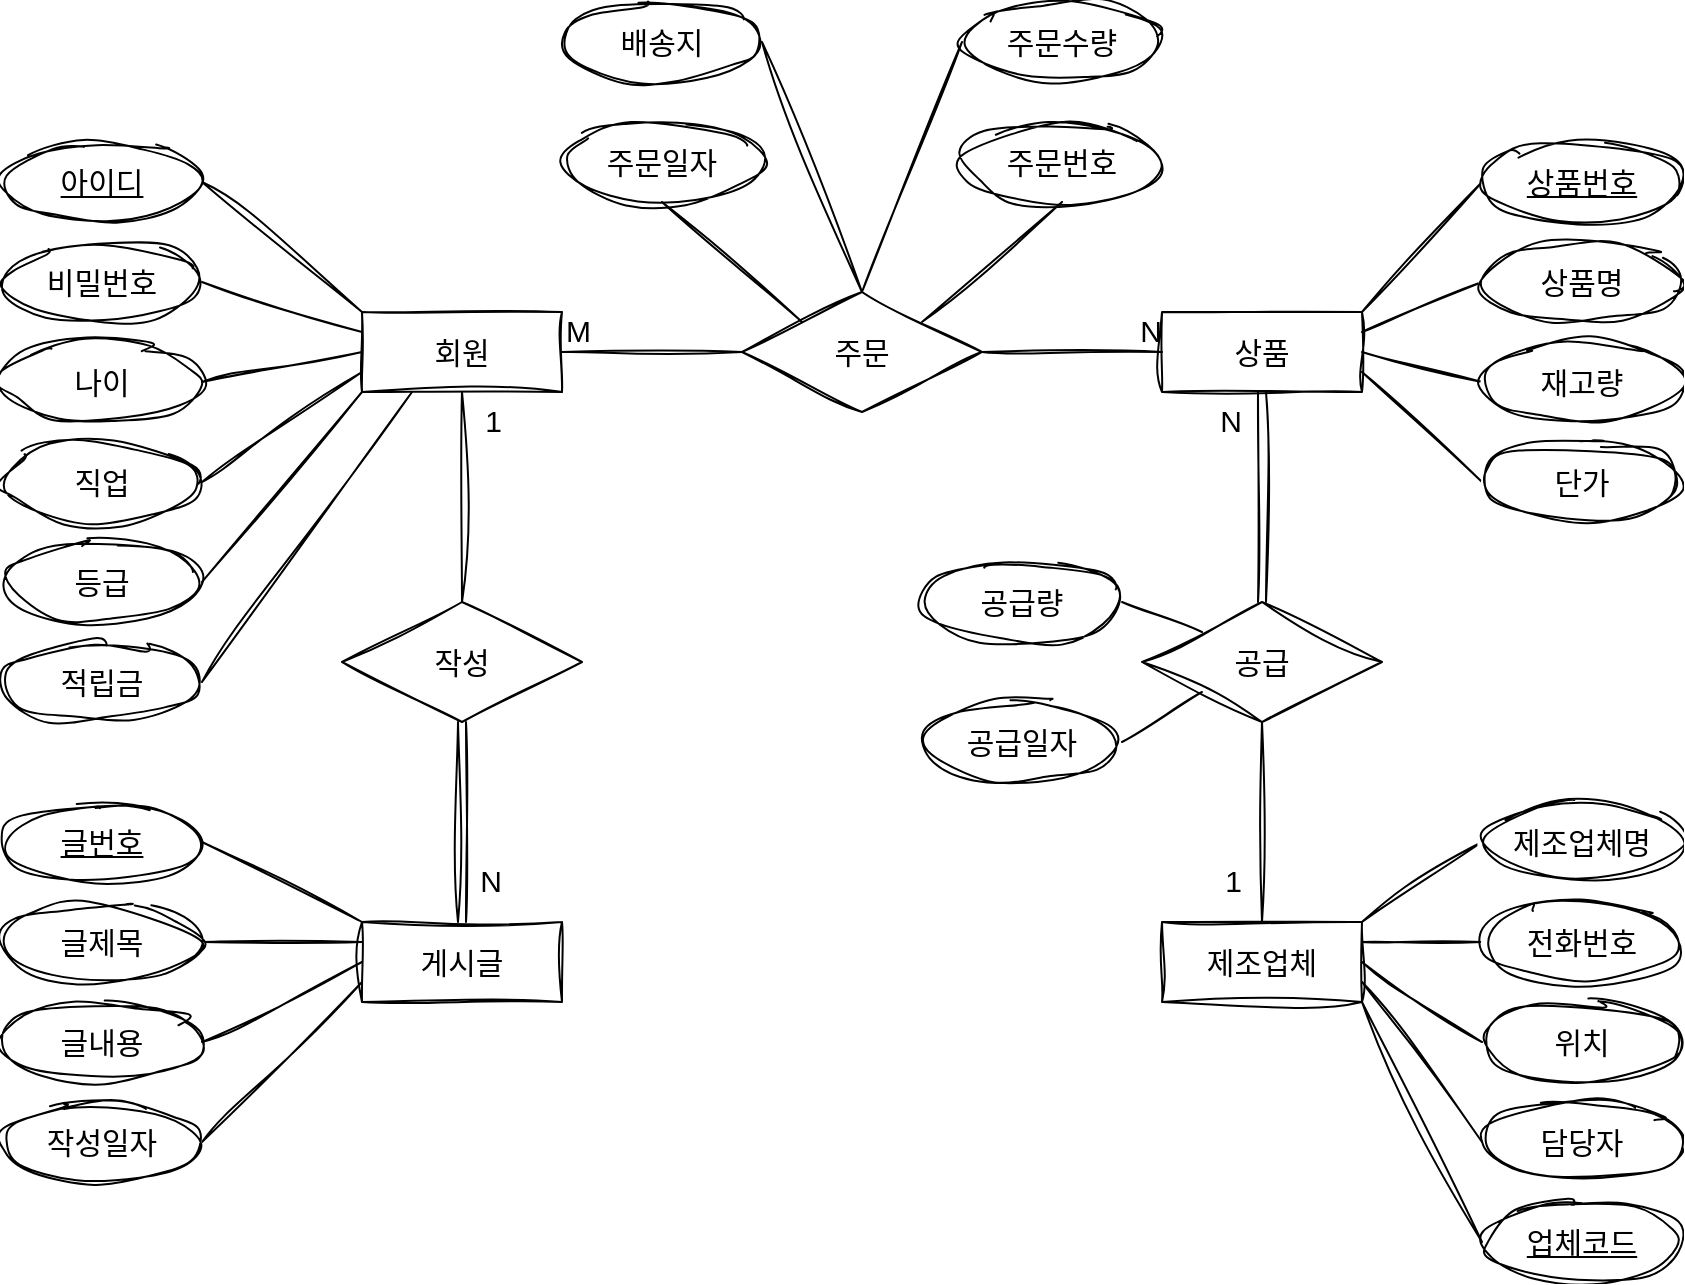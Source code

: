 <mxfile>
    <diagram id="x0D9103jRE1KyjUyWVTb" name="Page-1">
        <mxGraphModel dx="723" dy="787" grid="1" gridSize="10" guides="1" tooltips="1" connect="1" arrows="1" fold="1" page="1" pageScale="1" pageWidth="850" pageHeight="1100" background="none" math="0" shadow="0">
            <root>
                <mxCell id="0"/>
                <mxCell id="1" parent="0"/>
                <mxCell id="22" value="제조업체" style="whiteSpace=wrap;html=1;align=center;fontSize=15;labelBackgroundColor=none;labelBorderColor=none;sketch=1;curveFitting=1;jiggle=2;" parent="1" vertex="1">
                    <mxGeometry x="580" y="460" width="100" height="40" as="geometry"/>
                </mxCell>
                <mxCell id="24" value="게시글" style="whiteSpace=wrap;html=1;align=center;fontSize=15;labelBackgroundColor=none;labelBorderColor=none;sketch=1;curveFitting=1;jiggle=2;" parent="1" vertex="1">
                    <mxGeometry x="180" y="460" width="100" height="40" as="geometry"/>
                </mxCell>
                <mxCell id="26" value="회원" style="whiteSpace=wrap;html=1;align=center;fontSize=15;labelBackgroundColor=none;labelBorderColor=none;sketch=1;curveFitting=1;jiggle=2;" parent="1" vertex="1">
                    <mxGeometry x="180" y="155" width="100" height="40" as="geometry"/>
                </mxCell>
                <mxCell id="27" value="상품" style="whiteSpace=wrap;html=1;align=center;fontSize=15;labelBackgroundColor=none;labelBorderColor=none;sketch=1;curveFitting=1;jiggle=2;" parent="1" vertex="1">
                    <mxGeometry x="580" y="155" width="100" height="40" as="geometry"/>
                </mxCell>
                <mxCell id="29" value="비밀번호" style="ellipse;whiteSpace=wrap;html=1;align=center;fontSize=15;labelBackgroundColor=none;labelBorderColor=none;sketch=1;curveFitting=1;jiggle=2;" parent="1" vertex="1">
                    <mxGeometry y="120" width="100" height="40" as="geometry"/>
                </mxCell>
                <mxCell id="30" value="나이" style="ellipse;whiteSpace=wrap;html=1;align=center;fontSize=15;labelBackgroundColor=none;labelBorderColor=none;sketch=1;curveFitting=1;jiggle=2;" parent="1" vertex="1">
                    <mxGeometry y="170" width="100" height="40" as="geometry"/>
                </mxCell>
                <mxCell id="31" value="직업" style="ellipse;whiteSpace=wrap;html=1;align=center;fontSize=15;labelBackgroundColor=none;labelBorderColor=none;sketch=1;curveFitting=1;jiggle=2;" parent="1" vertex="1">
                    <mxGeometry y="220" width="100" height="40" as="geometry"/>
                </mxCell>
                <mxCell id="32" value="등급" style="ellipse;whiteSpace=wrap;html=1;align=center;fontSize=15;labelBackgroundColor=none;labelBorderColor=none;sketch=1;curveFitting=1;jiggle=2;" parent="1" vertex="1">
                    <mxGeometry y="270" width="100" height="40" as="geometry"/>
                </mxCell>
                <mxCell id="33" value="적립금" style="ellipse;whiteSpace=wrap;html=1;align=center;fontSize=15;labelBackgroundColor=none;labelBorderColor=none;sketch=1;curveFitting=1;jiggle=2;" parent="1" vertex="1">
                    <mxGeometry y="320" width="100" height="40" as="geometry"/>
                </mxCell>
                <mxCell id="34" value="" style="endArrow=none;html=1;rounded=0;exitX=1;exitY=0.5;exitDx=0;exitDy=0;fontSize=15;entryX=0;entryY=0;entryDx=0;entryDy=0;exitPerimeter=0;labelBackgroundColor=none;labelBorderColor=none;sketch=1;curveFitting=1;jiggle=2;" parent="1" source="137" target="26" edge="1">
                    <mxGeometry relative="1" as="geometry">
                        <mxPoint x="100" y="90" as="sourcePoint"/>
                        <mxPoint x="220" y="110" as="targetPoint"/>
                        <Array as="points"/>
                    </mxGeometry>
                </mxCell>
                <mxCell id="35" value="" style="endArrow=none;html=1;rounded=0;exitX=1;exitY=0.5;exitDx=0;exitDy=0;fontSize=15;entryX=0;entryY=0.75;entryDx=0;entryDy=0;labelBackgroundColor=none;labelBorderColor=none;sketch=1;curveFitting=1;jiggle=2;" parent="1" source="31" target="26" edge="1">
                    <mxGeometry relative="1" as="geometry">
                        <mxPoint x="100" y="239.5" as="sourcePoint"/>
                        <mxPoint x="260" y="250" as="targetPoint"/>
                        <Array as="points"/>
                    </mxGeometry>
                </mxCell>
                <mxCell id="36" value="" style="endArrow=none;html=1;rounded=0;exitX=1;exitY=0.5;exitDx=0;exitDy=0;fontSize=15;entryX=0;entryY=1;entryDx=0;entryDy=0;labelBackgroundColor=none;labelBorderColor=none;sketch=1;curveFitting=1;jiggle=2;" parent="1" source="32" target="26" edge="1">
                    <mxGeometry relative="1" as="geometry">
                        <mxPoint x="100" y="289.5" as="sourcePoint"/>
                        <mxPoint x="180" y="175" as="targetPoint"/>
                        <Array as="points"/>
                    </mxGeometry>
                </mxCell>
                <mxCell id="37" value="" style="endArrow=none;html=1;rounded=0;exitX=1;exitY=0.5;exitDx=0;exitDy=0;fontSize=15;entryX=0.25;entryY=1;entryDx=0;entryDy=0;labelBackgroundColor=none;labelBorderColor=none;sketch=1;curveFitting=1;jiggle=2;" parent="1" source="33" target="26" edge="1">
                    <mxGeometry relative="1" as="geometry">
                        <mxPoint x="100" y="340" as="sourcePoint"/>
                        <mxPoint x="180" y="175" as="targetPoint"/>
                        <Array as="points"/>
                    </mxGeometry>
                </mxCell>
                <mxCell id="38" value="" style="endArrow=none;html=1;rounded=0;entryX=0;entryY=0.5;entryDx=0;entryDy=0;exitX=1;exitY=0;exitDx=0;exitDy=0;fontSize=15;labelBackgroundColor=none;labelBorderColor=none;sketch=1;curveFitting=1;jiggle=2;" parent="1" source="27" target="135" edge="1">
                    <mxGeometry relative="1" as="geometry">
                        <mxPoint x="610" y="39.5" as="sourcePoint"/>
                        <mxPoint x="740" y="90" as="targetPoint"/>
                        <Array as="points"/>
                    </mxGeometry>
                </mxCell>
                <mxCell id="39" value="" style="endArrow=none;html=1;rounded=0;entryX=0;entryY=0.5;entryDx=0;entryDy=0;exitX=1;exitY=0.25;exitDx=0;exitDy=0;fontSize=15;labelBackgroundColor=none;labelBorderColor=none;sketch=1;curveFitting=1;jiggle=2;" parent="1" source="27" target="64" edge="1">
                    <mxGeometry relative="1" as="geometry">
                        <mxPoint x="610" y="90" as="sourcePoint"/>
                        <mxPoint x="740" y="160.5" as="targetPoint"/>
                        <Array as="points"/>
                    </mxGeometry>
                </mxCell>
                <mxCell id="40" value="" style="endArrow=none;html=1;rounded=0;entryX=0;entryY=0.5;entryDx=0;entryDy=0;exitX=1;exitY=0.75;exitDx=0;exitDy=0;fontSize=15;labelBackgroundColor=none;labelBorderColor=none;sketch=1;curveFitting=1;jiggle=2;" parent="1" source="27" target="66" edge="1">
                    <mxGeometry relative="1" as="geometry">
                        <mxPoint x="610" y="189.5" as="sourcePoint"/>
                        <mxPoint x="740" y="260" as="targetPoint"/>
                        <Array as="points"/>
                    </mxGeometry>
                </mxCell>
                <mxCell id="41" value="" style="endArrow=none;html=1;rounded=0;entryX=0;entryY=0.5;entryDx=0;entryDy=0;exitX=1;exitY=0.5;exitDx=0;exitDy=0;fontSize=15;labelBackgroundColor=none;labelBorderColor=none;sketch=1;curveFitting=1;jiggle=2;" parent="1" source="27" target="65" edge="1">
                    <mxGeometry relative="1" as="geometry">
                        <mxPoint x="610" y="139.5" as="sourcePoint"/>
                        <mxPoint x="740" y="210" as="targetPoint"/>
                        <Array as="points"/>
                    </mxGeometry>
                </mxCell>
                <mxCell id="42" value="" style="endArrow=none;html=1;rounded=0;entryX=0;entryY=0.5;entryDx=0;entryDy=0;exitX=1;exitY=0.25;exitDx=0;exitDy=0;fontSize=15;labelBackgroundColor=none;labelBorderColor=none;sketch=1;curveFitting=1;jiggle=2;" parent="1" source="22" target="51" edge="1">
                    <mxGeometry relative="1" as="geometry">
                        <mxPoint x="610" y="400" as="sourcePoint"/>
                        <mxPoint x="740" y="470.5" as="targetPoint"/>
                        <Array as="points"/>
                    </mxGeometry>
                </mxCell>
                <mxCell id="43" value="" style="endArrow=none;html=1;rounded=0;entryX=0;entryY=0.5;entryDx=0;entryDy=0;exitX=1;exitY=0;exitDx=0;exitDy=0;fontSize=15;labelBackgroundColor=none;labelBorderColor=none;sketch=1;curveFitting=1;jiggle=2;" parent="1" source="22" target="50" edge="1">
                    <mxGeometry relative="1" as="geometry">
                        <mxPoint x="610" y="350" as="sourcePoint"/>
                        <mxPoint x="740" y="420.5" as="targetPoint"/>
                        <Array as="points"/>
                    </mxGeometry>
                </mxCell>
                <mxCell id="44" value="" style="endArrow=none;html=1;rounded=0;entryX=0;entryY=0.75;entryDx=0;entryDy=0;exitX=1;exitY=0.5;exitDx=0;exitDy=0;fontSize=15;labelBackgroundColor=none;labelBorderColor=none;sketch=1;curveFitting=1;jiggle=2;" parent="1" source="57" target="24" edge="1">
                    <mxGeometry relative="1" as="geometry">
                        <mxPoint x="100" y="570" as="sourcePoint"/>
                        <mxPoint x="230" y="640.5" as="targetPoint"/>
                        <Array as="points"/>
                    </mxGeometry>
                </mxCell>
                <mxCell id="45" value="" style="endArrow=none;html=1;rounded=0;entryX=0;entryY=0.5;entryDx=0;entryDy=0;exitX=1;exitY=0.5;exitDx=0;exitDy=0;exitPerimeter=0;fontSize=15;labelBackgroundColor=none;labelBorderColor=none;sketch=1;curveFitting=1;jiggle=2;" parent="1" source="56" target="24" edge="1">
                    <mxGeometry relative="1" as="geometry">
                        <mxPoint x="100" y="520" as="sourcePoint"/>
                        <mxPoint x="230" y="590.5" as="targetPoint"/>
                        <Array as="points"/>
                    </mxGeometry>
                </mxCell>
                <mxCell id="46" value="" style="endArrow=none;html=1;rounded=0;entryX=0;entryY=0.25;entryDx=0;entryDy=0;exitX=1;exitY=0.5;exitDx=0;exitDy=0;fontSize=15;labelBackgroundColor=none;labelBorderColor=none;sketch=1;curveFitting=1;jiggle=2;" parent="1" source="55" target="24" edge="1">
                    <mxGeometry relative="1" as="geometry">
                        <mxPoint x="110" y="479.5" as="sourcePoint"/>
                        <mxPoint x="240" y="550" as="targetPoint"/>
                        <Array as="points"/>
                    </mxGeometry>
                </mxCell>
                <mxCell id="47" value="" style="endArrow=none;html=1;rounded=0;entryX=0;entryY=0;entryDx=0;entryDy=0;exitX=1;exitY=0.5;exitDx=0;exitDy=0;fontSize=15;labelBackgroundColor=none;labelBorderColor=none;sketch=1;curveFitting=1;jiggle=2;" parent="1" source="136" target="24" edge="1">
                    <mxGeometry relative="1" as="geometry">
                        <mxPoint x="100" y="420" as="sourcePoint"/>
                        <mxPoint x="250" y="455.25" as="targetPoint"/>
                        <Array as="points"/>
                    </mxGeometry>
                </mxCell>
                <mxCell id="48" value="" style="endArrow=none;html=1;rounded=0;exitX=1;exitY=0.5;exitDx=0;exitDy=0;fontSize=15;entryX=0;entryY=0.5;entryDx=0;entryDy=0;labelBackgroundColor=none;labelBorderColor=none;sketch=1;curveFitting=1;jiggle=2;" parent="1" source="30" target="26" edge="1">
                    <mxGeometry relative="1" as="geometry">
                        <mxPoint x="100" y="189.5" as="sourcePoint"/>
                        <mxPoint x="250" y="220" as="targetPoint"/>
                        <Array as="points"/>
                    </mxGeometry>
                </mxCell>
                <mxCell id="49" value="" style="endArrow=none;html=1;rounded=0;exitX=1;exitY=0.5;exitDx=0;exitDy=0;fontSize=15;entryX=0;entryY=0.25;entryDx=0;entryDy=0;labelBackgroundColor=none;labelBorderColor=none;sketch=1;curveFitting=1;jiggle=2;" parent="1" source="29" target="26" edge="1">
                    <mxGeometry relative="1" as="geometry">
                        <mxPoint x="100" y="139.5" as="sourcePoint"/>
                        <mxPoint x="210" y="90" as="targetPoint"/>
                        <Array as="points"/>
                    </mxGeometry>
                </mxCell>
                <mxCell id="50" value="제조업체명" style="ellipse;whiteSpace=wrap;html=1;align=center;fontSize=15;labelBackgroundColor=none;labelBorderColor=none;sketch=1;curveFitting=1;jiggle=2;" parent="1" vertex="1">
                    <mxGeometry x="740" y="400" width="100" height="40" as="geometry"/>
                </mxCell>
                <mxCell id="51" value="전화번호" style="ellipse;whiteSpace=wrap;html=1;align=center;fontSize=15;labelBackgroundColor=none;labelBorderColor=none;sketch=1;curveFitting=1;jiggle=2;" parent="1" vertex="1">
                    <mxGeometry x="740" y="450" width="100" height="40" as="geometry"/>
                </mxCell>
                <mxCell id="52" value="위치" style="ellipse;whiteSpace=wrap;html=1;align=center;fontSize=15;labelBackgroundColor=none;labelBorderColor=none;sketch=1;curveFitting=1;jiggle=2;" parent="1" vertex="1">
                    <mxGeometry x="740" y="500" width="100" height="40" as="geometry"/>
                </mxCell>
                <mxCell id="53" value="담당자" style="ellipse;whiteSpace=wrap;html=1;align=center;fontSize=15;labelBackgroundColor=none;labelBorderColor=none;sketch=1;curveFitting=1;jiggle=2;" parent="1" vertex="1">
                    <mxGeometry x="740" y="550" width="100" height="40" as="geometry"/>
                </mxCell>
                <mxCell id="55" value="글제목" style="ellipse;whiteSpace=wrap;html=1;align=center;fontSize=15;labelBackgroundColor=none;labelBorderColor=none;sketch=1;curveFitting=1;jiggle=2;" parent="1" vertex="1">
                    <mxGeometry y="450" width="100" height="40" as="geometry"/>
                </mxCell>
                <mxCell id="56" value="글내용" style="ellipse;whiteSpace=wrap;html=1;align=center;fontSize=15;labelBackgroundColor=none;labelBorderColor=none;sketch=1;curveFitting=1;jiggle=2;" parent="1" vertex="1">
                    <mxGeometry y="500" width="100" height="40" as="geometry"/>
                </mxCell>
                <mxCell id="57" value="작성일자" style="ellipse;whiteSpace=wrap;html=1;align=center;fontSize=15;labelBackgroundColor=none;labelBorderColor=none;sketch=1;curveFitting=1;jiggle=2;" parent="1" vertex="1">
                    <mxGeometry y="550" width="100" height="40" as="geometry"/>
                </mxCell>
                <mxCell id="64" value="상품명" style="ellipse;whiteSpace=wrap;html=1;align=center;fontSize=15;labelBackgroundColor=none;labelBorderColor=none;sketch=1;curveFitting=1;jiggle=2;" parent="1" vertex="1">
                    <mxGeometry x="740" y="120" width="100" height="40" as="geometry"/>
                </mxCell>
                <mxCell id="65" value="재고량" style="ellipse;whiteSpace=wrap;html=1;align=center;fontSize=15;labelBackgroundColor=none;labelBorderColor=none;sketch=1;curveFitting=1;jiggle=2;" parent="1" vertex="1">
                    <mxGeometry x="740" y="170" width="100" height="40" as="geometry"/>
                </mxCell>
                <mxCell id="66" value="단가" style="ellipse;whiteSpace=wrap;html=1;align=center;fontSize=15;labelBackgroundColor=none;labelBorderColor=none;sketch=1;curveFitting=1;jiggle=2;" parent="1" vertex="1">
                    <mxGeometry x="740" y="220" width="100" height="40" as="geometry"/>
                </mxCell>
                <mxCell id="69" value="" style="endArrow=none;html=1;rounded=0;entryX=0;entryY=0.5;entryDx=0;entryDy=0;exitX=1;exitY=0.75;exitDx=0;exitDy=0;fontSize=15;labelBackgroundColor=none;labelBorderColor=none;sketch=1;curveFitting=1;jiggle=2;" parent="1" source="22" target="53" edge="1">
                    <mxGeometry relative="1" as="geometry">
                        <mxPoint x="670" y="530" as="sourcePoint"/>
                        <mxPoint x="730.0" y="530" as="targetPoint"/>
                        <Array as="points"/>
                    </mxGeometry>
                </mxCell>
                <mxCell id="70" value="" style="endArrow=none;html=1;rounded=0;entryX=0;entryY=0.5;entryDx=0;entryDy=0;exitX=1;exitY=0.5;exitDx=0;exitDy=0;fontSize=15;labelBackgroundColor=none;labelBorderColor=none;sketch=1;curveFitting=1;jiggle=2;" parent="1" source="22" target="52" edge="1">
                    <mxGeometry relative="1" as="geometry">
                        <mxPoint x="700" y="490" as="sourcePoint"/>
                        <mxPoint x="760.0" y="490" as="targetPoint"/>
                        <Array as="points"/>
                    </mxGeometry>
                </mxCell>
                <mxCell id="72" value="주문" style="shape=rhombus;perimeter=rhombusPerimeter;whiteSpace=wrap;html=1;align=center;fontSize=15;labelBackgroundColor=none;labelBorderColor=none;sketch=1;curveFitting=1;jiggle=2;" parent="1" vertex="1">
                    <mxGeometry x="370" y="145" width="120" height="60" as="geometry"/>
                </mxCell>
                <mxCell id="78" value="" style="endArrow=none;html=1;rounded=0;fontSize=15;exitX=1;exitY=0.5;exitDx=0;exitDy=0;entryX=0;entryY=0.5;entryDx=0;entryDy=0;labelBackgroundColor=none;labelBorderColor=none;sketch=1;curveFitting=1;jiggle=2;" parent="1" source="72" target="27" edge="1">
                    <mxGeometry relative="1" as="geometry">
                        <mxPoint x="450" y="270" as="sourcePoint"/>
                        <mxPoint x="610" y="270" as="targetPoint"/>
                    </mxGeometry>
                </mxCell>
                <mxCell id="79" value="N" style="resizable=0;html=1;align=right;verticalAlign=bottom;fontSize=15;labelBackgroundColor=none;labelBorderColor=none;sketch=1;curveFitting=1;jiggle=2;" parent="78" connectable="0" vertex="1">
                    <mxGeometry x="1" relative="1" as="geometry"/>
                </mxCell>
                <mxCell id="92" value="" style="endArrow=none;html=1;rounded=0;fontSize=15;exitX=1;exitY=0.5;exitDx=0;exitDy=0;entryX=0;entryY=0.5;entryDx=0;entryDy=0;labelBackgroundColor=none;labelBorderColor=none;sketch=1;curveFitting=1;jiggle=2;" parent="1" source="26" target="72" edge="1">
                    <mxGeometry relative="1" as="geometry">
                        <mxPoint x="370" y="290" as="sourcePoint"/>
                        <mxPoint x="530" y="290" as="targetPoint"/>
                    </mxGeometry>
                </mxCell>
                <mxCell id="93" value="M" style="resizable=0;html=1;align=left;verticalAlign=bottom;fontSize=15;labelBackgroundColor=none;labelBorderColor=none;sketch=1;curveFitting=1;jiggle=2;" parent="92" connectable="0" vertex="1">
                    <mxGeometry x="-1" relative="1" as="geometry"/>
                </mxCell>
                <mxCell id="95" value="주문일자" style="ellipse;whiteSpace=wrap;html=1;align=center;fontSize=15;labelBackgroundColor=none;labelBorderColor=none;sketch=1;curveFitting=1;jiggle=2;" parent="1" vertex="1">
                    <mxGeometry x="280" y="60" width="100" height="40" as="geometry"/>
                </mxCell>
                <mxCell id="97" value="주문번호" style="ellipse;whiteSpace=wrap;html=1;align=center;fontSize=15;labelBackgroundColor=none;labelBorderColor=none;sketch=1;curveFitting=1;jiggle=2;" parent="1" vertex="1">
                    <mxGeometry x="480" y="60" width="100" height="40" as="geometry"/>
                </mxCell>
                <mxCell id="98" value="주문수량" style="ellipse;whiteSpace=wrap;html=1;align=center;fontSize=15;labelBackgroundColor=none;labelBorderColor=none;sketch=1;curveFitting=1;jiggle=2;" parent="1" vertex="1">
                    <mxGeometry x="480" width="100" height="40" as="geometry"/>
                </mxCell>
                <mxCell id="99" value="배송지" style="ellipse;whiteSpace=wrap;html=1;align=center;fontSize=15;labelBackgroundColor=none;labelBorderColor=none;sketch=1;curveFitting=1;jiggle=2;" parent="1" vertex="1">
                    <mxGeometry x="280" width="100" height="40" as="geometry"/>
                </mxCell>
                <mxCell id="100" value="" style="endArrow=none;html=1;rounded=0;exitX=1;exitY=0;exitDx=0;exitDy=0;fontSize=15;entryX=0.5;entryY=1;entryDx=0;entryDy=0;labelBackgroundColor=none;labelBorderColor=none;sketch=1;curveFitting=1;jiggle=2;" parent="1" source="72" target="97" edge="1">
                    <mxGeometry relative="1" as="geometry">
                        <mxPoint x="410" y="-130" as="sourcePoint"/>
                        <mxPoint x="509.412" y="-65" as="targetPoint"/>
                        <Array as="points"/>
                    </mxGeometry>
                </mxCell>
                <mxCell id="101" value="" style="endArrow=none;html=1;rounded=0;fontSize=15;entryX=0;entryY=0.5;entryDx=0;entryDy=0;exitX=0.5;exitY=0;exitDx=0;exitDy=0;labelBackgroundColor=none;labelBorderColor=none;sketch=1;curveFitting=1;jiggle=2;" parent="1" source="72" target="98" edge="1">
                    <mxGeometry relative="1" as="geometry">
                        <mxPoint x="430" y="140" as="sourcePoint"/>
                        <mxPoint x="459.412" as="targetPoint"/>
                        <Array as="points"/>
                    </mxGeometry>
                </mxCell>
                <mxCell id="102" value="" style="endArrow=none;html=1;rounded=0;exitX=0.5;exitY=1;exitDx=0;exitDy=0;fontSize=15;entryX=0;entryY=0;entryDx=0;entryDy=0;labelBackgroundColor=none;labelBorderColor=none;sketch=1;curveFitting=1;jiggle=2;" parent="1" source="95" target="72" edge="1">
                    <mxGeometry relative="1" as="geometry">
                        <mxPoint x="326" y="105" as="sourcePoint"/>
                        <mxPoint x="425.412" y="170" as="targetPoint"/>
                        <Array as="points"/>
                    </mxGeometry>
                </mxCell>
                <mxCell id="103" value="" style="endArrow=none;html=1;rounded=0;exitX=1;exitY=0.5;exitDx=0;exitDy=0;fontSize=15;entryX=0.5;entryY=0;entryDx=0;entryDy=0;labelBackgroundColor=none;labelBorderColor=none;sketch=1;curveFitting=1;jiggle=2;" parent="1" source="99" target="72" edge="1">
                    <mxGeometry relative="1" as="geometry">
                        <mxPoint x="380" y="20" as="sourcePoint"/>
                        <mxPoint x="479.412" y="85" as="targetPoint"/>
                        <Array as="points"/>
                    </mxGeometry>
                </mxCell>
                <mxCell id="104" value="공급" style="shape=rhombus;perimeter=rhombusPerimeter;whiteSpace=wrap;html=1;align=center;fontSize=15;labelBackgroundColor=none;labelBorderColor=none;sketch=1;curveFitting=1;jiggle=2;" parent="1" vertex="1">
                    <mxGeometry x="570" y="300" width="120" height="60" as="geometry"/>
                </mxCell>
                <mxCell id="105" value="공급량" style="ellipse;whiteSpace=wrap;html=1;align=center;fontSize=15;labelBackgroundColor=none;labelBorderColor=none;sketch=1;curveFitting=1;jiggle=2;" parent="1" vertex="1">
                    <mxGeometry x="460" y="280" width="100" height="40" as="geometry"/>
                </mxCell>
                <mxCell id="106" value="공급일자" style="ellipse;whiteSpace=wrap;html=1;align=center;fontSize=15;labelBackgroundColor=none;labelBorderColor=none;sketch=1;curveFitting=1;jiggle=2;" parent="1" vertex="1">
                    <mxGeometry x="460" y="350" width="100" height="40" as="geometry"/>
                </mxCell>
                <mxCell id="115" value="" style="endArrow=none;html=1;rounded=0;exitX=1;exitY=0.5;exitDx=0;exitDy=0;fontSize=15;entryX=0;entryY=1;entryDx=0;entryDy=0;labelBackgroundColor=none;labelBorderColor=none;sketch=1;curveFitting=1;jiggle=2;" parent="1" source="106" target="104" edge="1">
                    <mxGeometry relative="1" as="geometry">
                        <mxPoint x="580" y="360" as="sourcePoint"/>
                        <mxPoint x="640" y="415" as="targetPoint"/>
                        <Array as="points"/>
                    </mxGeometry>
                </mxCell>
                <mxCell id="116" value="" style="endArrow=none;html=1;rounded=0;entryX=0;entryY=0;entryDx=0;entryDy=0;exitX=1;exitY=0.5;exitDx=0;exitDy=0;fontSize=15;labelBackgroundColor=none;labelBorderColor=none;sketch=1;curveFitting=1;jiggle=2;" parent="1" source="105" target="104" edge="1">
                    <mxGeometry relative="1" as="geometry">
                        <mxPoint x="540" y="230" as="sourcePoint"/>
                        <mxPoint x="600" y="285" as="targetPoint"/>
                        <Array as="points"/>
                    </mxGeometry>
                </mxCell>
                <mxCell id="122" value="" style="shape=link;html=1;rounded=0;fontSize=15;entryX=0.5;entryY=1;entryDx=0;entryDy=0;exitX=0.5;exitY=0;exitDx=0;exitDy=0;labelBackgroundColor=none;labelBorderColor=none;sketch=1;curveFitting=1;jiggle=2;" parent="1" source="104" target="27" edge="1">
                    <mxGeometry relative="1" as="geometry">
                        <mxPoint x="350" y="280" as="sourcePoint"/>
                        <mxPoint x="510" y="280" as="targetPoint"/>
                    </mxGeometry>
                </mxCell>
                <mxCell id="123" value="N" style="resizable=0;html=1;align=right;verticalAlign=bottom;fontSize=15;labelBackgroundColor=none;labelBorderColor=none;sketch=1;curveFitting=1;jiggle=2;" parent="122" connectable="0" vertex="1">
                    <mxGeometry x="1" relative="1" as="geometry">
                        <mxPoint x="-10" y="25" as="offset"/>
                    </mxGeometry>
                </mxCell>
                <mxCell id="125" value="" style="endArrow=none;html=1;rounded=0;fontSize=15;exitX=0.5;exitY=1;exitDx=0;exitDy=0;entryX=0.5;entryY=0;entryDx=0;entryDy=0;labelBackgroundColor=none;labelBorderColor=none;sketch=1;curveFitting=1;jiggle=2;" parent="1" source="104" target="22" edge="1">
                    <mxGeometry relative="1" as="geometry">
                        <mxPoint x="350" y="280" as="sourcePoint"/>
                        <mxPoint x="510" y="280" as="targetPoint"/>
                    </mxGeometry>
                </mxCell>
                <mxCell id="126" value="1" style="resizable=0;html=1;align=right;verticalAlign=bottom;fontSize=15;labelBackgroundColor=none;labelBorderColor=none;sketch=1;curveFitting=1;jiggle=2;" parent="125" connectable="0" vertex="1">
                    <mxGeometry x="1" relative="1" as="geometry">
                        <mxPoint x="-10" y="-10" as="offset"/>
                    </mxGeometry>
                </mxCell>
                <mxCell id="127" value="작성" style="shape=rhombus;perimeter=rhombusPerimeter;whiteSpace=wrap;html=1;align=center;fontSize=15;labelBackgroundColor=none;labelBorderColor=none;sketch=1;curveFitting=1;jiggle=2;" parent="1" vertex="1">
                    <mxGeometry x="170" y="300" width="120" height="60" as="geometry"/>
                </mxCell>
                <mxCell id="128" value="" style="endArrow=none;html=1;rounded=0;fontSize=15;entryX=0.5;entryY=0;entryDx=0;entryDy=0;exitX=0.5;exitY=1;exitDx=0;exitDy=0;labelBackgroundColor=none;labelBorderColor=none;sketch=1;curveFitting=1;jiggle=2;" parent="1" source="26" target="127" edge="1">
                    <mxGeometry relative="1" as="geometry">
                        <mxPoint x="380" y="280" as="sourcePoint"/>
                        <mxPoint x="340" y="360" as="targetPoint"/>
                    </mxGeometry>
                </mxCell>
                <mxCell id="129" value="1" style="resizable=0;html=1;align=right;verticalAlign=bottom;fontSize=15;labelBackgroundColor=none;labelBorderColor=none;sketch=1;curveFitting=1;jiggle=2;" parent="128" connectable="0" vertex="1">
                    <mxGeometry x="1" relative="1" as="geometry">
                        <mxPoint x="20" y="-80" as="offset"/>
                    </mxGeometry>
                </mxCell>
                <mxCell id="130" value="" style="shape=link;html=1;rounded=0;fontSize=15;entryX=0.5;entryY=1;entryDx=0;entryDy=0;exitX=0.5;exitY=0;exitDx=0;exitDy=0;labelBackgroundColor=none;labelBorderColor=none;sketch=1;curveFitting=1;jiggle=2;" parent="1" source="24" target="127" edge="1">
                    <mxGeometry relative="1" as="geometry">
                        <mxPoint x="340" y="485" as="sourcePoint"/>
                        <mxPoint x="340" y="380" as="targetPoint"/>
                    </mxGeometry>
                </mxCell>
                <mxCell id="131" value="N" style="resizable=0;html=1;align=right;verticalAlign=bottom;fontSize=15;labelBackgroundColor=none;labelBorderColor=none;sketch=1;curveFitting=1;jiggle=2;" parent="130" connectable="0" vertex="1">
                    <mxGeometry x="1" relative="1" as="geometry">
                        <mxPoint x="20" y="90" as="offset"/>
                    </mxGeometry>
                </mxCell>
                <mxCell id="133" value="업체코드" style="ellipse;whiteSpace=wrap;html=1;align=center;fontStyle=4;fontSize=15;labelBackgroundColor=none;labelBorderColor=none;sketch=1;curveFitting=1;jiggle=2;" parent="1" vertex="1">
                    <mxGeometry x="740" y="600" width="100" height="40" as="geometry"/>
                </mxCell>
                <mxCell id="134" value="" style="endArrow=none;html=1;rounded=0;entryX=0;entryY=0.5;entryDx=0;entryDy=0;fontSize=15;exitX=1;exitY=1;exitDx=0;exitDy=0;labelBackgroundColor=none;labelBorderColor=none;sketch=1;curveFitting=1;jiggle=2;" parent="1" source="22" target="133" edge="1">
                    <mxGeometry relative="1" as="geometry">
                        <mxPoint x="680" y="510" as="sourcePoint"/>
                        <mxPoint x="720" y="630" as="targetPoint"/>
                        <Array as="points"/>
                    </mxGeometry>
                </mxCell>
                <mxCell id="135" value="상품번호" style="ellipse;whiteSpace=wrap;html=1;align=center;fontStyle=4;fontSize=15;labelBackgroundColor=none;labelBorderColor=none;sketch=1;curveFitting=1;jiggle=2;" parent="1" vertex="1">
                    <mxGeometry x="740" y="70" width="100" height="40" as="geometry"/>
                </mxCell>
                <mxCell id="136" value="글번호" style="ellipse;whiteSpace=wrap;html=1;align=center;fontStyle=4;fontSize=15;labelBackgroundColor=none;labelBorderColor=none;sketch=1;curveFitting=1;jiggle=2;" parent="1" vertex="1">
                    <mxGeometry y="400" width="100" height="40" as="geometry"/>
                </mxCell>
                <mxCell id="137" value="아이디" style="ellipse;whiteSpace=wrap;html=1;align=center;fontStyle=4;fontSize=15;labelBackgroundColor=none;labelBorderColor=none;sketch=1;curveFitting=1;jiggle=2;" parent="1" vertex="1">
                    <mxGeometry y="70" width="100" height="40" as="geometry"/>
                </mxCell>
            </root>
        </mxGraphModel>
    </diagram>
    <diagram id="F1hmIJjyg3-u7g3-5bP_" name="Page-2">
        <mxGraphModel dx="723" dy="787" grid="1" gridSize="10" guides="1" tooltips="1" connect="1" arrows="1" fold="1" page="1" pageScale="1" pageWidth="850" pageHeight="1100" background="none" math="0" shadow="0">
            <root>
                <mxCell id="0"/>
                <mxCell id="1" parent="0"/>
                <mxCell id="_YE-nq6NTzoN1XgGERgC-1" value="상품" style="shape=table;startSize=30;container=1;collapsible=1;childLayout=tableLayout;fixedRows=1;rowLines=0;fontStyle=1;align=center;resizeLast=1;fontSize=20;rounded=0;labelBorderColor=none;labelBackgroundColor=none;swimlaneFillColor=none;fillColor=#b1ddf0;strokeColor=#10739e;" parent="1" vertex="1">
                    <mxGeometry x="580" y="50" width="180" height="180" as="geometry">
                        <mxRectangle x="465" y="40" width="70" height="30" as="alternateBounds"/>
                    </mxGeometry>
                </mxCell>
                <mxCell id="_YE-nq6NTzoN1XgGERgC-2" value="" style="shape=tableRow;horizontal=0;startSize=0;swimlaneHead=0;swimlaneBody=0;fillColor=none;collapsible=0;dropTarget=0;points=[[0,0.5],[1,0.5]];portConstraint=eastwest;top=0;left=0;right=0;bottom=1;fontSize=20;rounded=0;" parent="_YE-nq6NTzoN1XgGERgC-1" vertex="1">
                    <mxGeometry y="30" width="180" height="30" as="geometry"/>
                </mxCell>
                <mxCell id="_YE-nq6NTzoN1XgGERgC-3" value="PK" style="shape=partialRectangle;connectable=0;fillColor=none;top=0;left=0;bottom=0;right=0;fontStyle=1;overflow=hidden;fontSize=20;rounded=0;" parent="_YE-nq6NTzoN1XgGERgC-2" vertex="1">
                    <mxGeometry width="30" height="30" as="geometry">
                        <mxRectangle width="30" height="30" as="alternateBounds"/>
                    </mxGeometry>
                </mxCell>
                <mxCell id="_YE-nq6NTzoN1XgGERgC-4" value="상품번호" style="shape=partialRectangle;connectable=0;fillColor=none;top=0;left=0;bottom=0;right=0;align=left;spacingLeft=6;fontStyle=5;overflow=hidden;fontSize=20;rounded=0;" parent="_YE-nq6NTzoN1XgGERgC-2" vertex="1">
                    <mxGeometry x="30" width="150" height="30" as="geometry">
                        <mxRectangle width="150" height="30" as="alternateBounds"/>
                    </mxGeometry>
                </mxCell>
                <mxCell id="Xp4g32-6NWBFvJ3-dalj-14" value="" style="shape=tableRow;horizontal=0;startSize=0;swimlaneHead=0;swimlaneBody=0;fillColor=none;collapsible=0;dropTarget=0;points=[[0,0.5],[1,0.5]];portConstraint=eastwest;top=0;left=0;right=0;bottom=1;fontSize=20;rounded=0;" parent="_YE-nq6NTzoN1XgGERgC-1" vertex="1">
                    <mxGeometry y="60" width="180" height="30" as="geometry"/>
                </mxCell>
                <mxCell id="Xp4g32-6NWBFvJ3-dalj-15" value="FK" style="shape=partialRectangle;connectable=0;fillColor=none;top=0;left=0;bottom=0;right=0;fontStyle=1;overflow=hidden;fontSize=20;rounded=0;" parent="Xp4g32-6NWBFvJ3-dalj-14" vertex="1">
                    <mxGeometry width="30" height="30" as="geometry">
                        <mxRectangle width="30" height="30" as="alternateBounds"/>
                    </mxGeometry>
                </mxCell>
                <mxCell id="Xp4g32-6NWBFvJ3-dalj-16" value="업체코드" style="shape=partialRectangle;connectable=0;fillColor=none;top=0;left=0;bottom=0;right=0;align=left;spacingLeft=6;fontStyle=5;overflow=hidden;fontSize=20;rounded=0;" parent="Xp4g32-6NWBFvJ3-dalj-14" vertex="1">
                    <mxGeometry x="30" width="150" height="30" as="geometry">
                        <mxRectangle width="150" height="30" as="alternateBounds"/>
                    </mxGeometry>
                </mxCell>
                <mxCell id="_YE-nq6NTzoN1XgGERgC-5" value="" style="shape=tableRow;horizontal=0;startSize=0;swimlaneHead=0;swimlaneBody=0;fillColor=none;collapsible=0;dropTarget=0;points=[[0,0.5],[1,0.5]];portConstraint=eastwest;top=0;left=0;right=0;bottom=0;fontSize=20;rounded=0;" parent="_YE-nq6NTzoN1XgGERgC-1" vertex="1">
                    <mxGeometry y="90" width="180" height="30" as="geometry"/>
                </mxCell>
                <mxCell id="_YE-nq6NTzoN1XgGERgC-6" value="" style="shape=partialRectangle;connectable=0;fillColor=none;top=0;left=0;bottom=0;right=0;editable=1;overflow=hidden;fontSize=20;rounded=0;" parent="_YE-nq6NTzoN1XgGERgC-5" vertex="1">
                    <mxGeometry width="30" height="30" as="geometry">
                        <mxRectangle width="30" height="30" as="alternateBounds"/>
                    </mxGeometry>
                </mxCell>
                <mxCell id="_YE-nq6NTzoN1XgGERgC-7" value="상품명" style="shape=partialRectangle;connectable=0;fillColor=none;top=0;left=0;bottom=0;right=0;align=left;spacingLeft=6;overflow=hidden;fontSize=20;rounded=0;" parent="_YE-nq6NTzoN1XgGERgC-5" vertex="1">
                    <mxGeometry x="30" width="150" height="30" as="geometry">
                        <mxRectangle width="150" height="30" as="alternateBounds"/>
                    </mxGeometry>
                </mxCell>
                <mxCell id="_YE-nq6NTzoN1XgGERgC-8" value="" style="shape=tableRow;horizontal=0;startSize=0;swimlaneHead=0;swimlaneBody=0;fillColor=none;collapsible=0;dropTarget=0;points=[[0,0.5],[1,0.5]];portConstraint=eastwest;top=0;left=0;right=0;bottom=0;fontSize=20;rounded=0;" parent="_YE-nq6NTzoN1XgGERgC-1" vertex="1">
                    <mxGeometry y="120" width="180" height="30" as="geometry"/>
                </mxCell>
                <mxCell id="_YE-nq6NTzoN1XgGERgC-9" value="" style="shape=partialRectangle;connectable=0;fillColor=none;top=0;left=0;bottom=0;right=0;editable=1;overflow=hidden;fontSize=20;rounded=0;" parent="_YE-nq6NTzoN1XgGERgC-8" vertex="1">
                    <mxGeometry width="30" height="30" as="geometry">
                        <mxRectangle width="30" height="30" as="alternateBounds"/>
                    </mxGeometry>
                </mxCell>
                <mxCell id="_YE-nq6NTzoN1XgGERgC-10" value="재고량" style="shape=partialRectangle;connectable=0;fillColor=none;top=0;left=0;bottom=0;right=0;align=left;spacingLeft=6;overflow=hidden;fontSize=20;rounded=0;" parent="_YE-nq6NTzoN1XgGERgC-8" vertex="1">
                    <mxGeometry x="30" width="150" height="30" as="geometry">
                        <mxRectangle width="150" height="30" as="alternateBounds"/>
                    </mxGeometry>
                </mxCell>
                <mxCell id="_YE-nq6NTzoN1XgGERgC-11" value="" style="shape=tableRow;horizontal=0;startSize=0;swimlaneHead=0;swimlaneBody=0;fillColor=none;collapsible=0;dropTarget=0;points=[[0,0.5],[1,0.5]];portConstraint=eastwest;top=0;left=0;right=0;bottom=0;fontSize=20;rounded=0;" parent="_YE-nq6NTzoN1XgGERgC-1" vertex="1">
                    <mxGeometry y="150" width="180" height="30" as="geometry"/>
                </mxCell>
                <mxCell id="_YE-nq6NTzoN1XgGERgC-12" value="" style="shape=partialRectangle;connectable=0;fillColor=none;top=0;left=0;bottom=0;right=0;editable=1;overflow=hidden;fontSize=20;rounded=0;" parent="_YE-nq6NTzoN1XgGERgC-11" vertex="1">
                    <mxGeometry width="30" height="30" as="geometry">
                        <mxRectangle width="30" height="30" as="alternateBounds"/>
                    </mxGeometry>
                </mxCell>
                <mxCell id="_YE-nq6NTzoN1XgGERgC-13" value="단가" style="shape=partialRectangle;connectable=0;fillColor=none;top=0;left=0;bottom=0;right=0;align=left;spacingLeft=6;overflow=hidden;fontSize=20;rounded=0;" parent="_YE-nq6NTzoN1XgGERgC-11" vertex="1">
                    <mxGeometry x="30" width="150" height="30" as="geometry">
                        <mxRectangle width="150" height="30" as="alternateBounds"/>
                    </mxGeometry>
                </mxCell>
                <mxCell id="_YE-nq6NTzoN1XgGERgC-14" value="제조업체" style="shape=table;startSize=30;container=1;collapsible=1;childLayout=tableLayout;fixedRows=1;rowLines=0;fontStyle=1;align=center;resizeLast=1;fontSize=15;rounded=0;swimlaneFillColor=none;fillColor=#b1ddf0;strokeColor=#10739e;" parent="1" vertex="1">
                    <mxGeometry x="580" y="340" width="180" height="180" as="geometry"/>
                </mxCell>
                <mxCell id="_YE-nq6NTzoN1XgGERgC-15" value="" style="shape=tableRow;horizontal=0;startSize=0;swimlaneHead=0;swimlaneBody=0;fillColor=none;collapsible=0;dropTarget=0;points=[[0,0.5],[1,0.5]];portConstraint=eastwest;top=0;left=0;right=0;bottom=1;fontSize=20;rounded=0;" parent="_YE-nq6NTzoN1XgGERgC-14" vertex="1">
                    <mxGeometry y="30" width="180" height="30" as="geometry"/>
                </mxCell>
                <mxCell id="_YE-nq6NTzoN1XgGERgC-16" value="PK" style="shape=partialRectangle;connectable=0;fillColor=none;top=0;left=0;bottom=0;right=0;fontStyle=1;overflow=hidden;fontSize=20;rounded=0;" parent="_YE-nq6NTzoN1XgGERgC-15" vertex="1">
                    <mxGeometry width="30" height="30" as="geometry">
                        <mxRectangle width="30" height="30" as="alternateBounds"/>
                    </mxGeometry>
                </mxCell>
                <mxCell id="_YE-nq6NTzoN1XgGERgC-17" value="업체코드" style="shape=partialRectangle;connectable=0;fillColor=none;top=0;left=0;bottom=0;right=0;align=left;spacingLeft=6;fontStyle=5;overflow=hidden;fontSize=20;rounded=0;" parent="_YE-nq6NTzoN1XgGERgC-15" vertex="1">
                    <mxGeometry x="30" width="150" height="30" as="geometry">
                        <mxRectangle width="150" height="30" as="alternateBounds"/>
                    </mxGeometry>
                </mxCell>
                <mxCell id="_YE-nq6NTzoN1XgGERgC-18" value="" style="shape=tableRow;horizontal=0;startSize=0;swimlaneHead=0;swimlaneBody=0;fillColor=none;collapsible=0;dropTarget=0;points=[[0,0.5],[1,0.5]];portConstraint=eastwest;top=0;left=0;right=0;bottom=0;fontSize=20;rounded=0;" parent="_YE-nq6NTzoN1XgGERgC-14" vertex="1">
                    <mxGeometry y="60" width="180" height="30" as="geometry"/>
                </mxCell>
                <mxCell id="_YE-nq6NTzoN1XgGERgC-19" value="" style="shape=partialRectangle;connectable=0;fillColor=none;top=0;left=0;bottom=0;right=0;editable=1;overflow=hidden;fontSize=20;rounded=0;" parent="_YE-nq6NTzoN1XgGERgC-18" vertex="1">
                    <mxGeometry width="30" height="30" as="geometry">
                        <mxRectangle width="30" height="30" as="alternateBounds"/>
                    </mxGeometry>
                </mxCell>
                <mxCell id="_YE-nq6NTzoN1XgGERgC-20" value="업체명" style="shape=partialRectangle;connectable=0;fillColor=none;top=0;left=0;bottom=0;right=0;align=left;spacingLeft=6;overflow=hidden;fontSize=20;rounded=0;" parent="_YE-nq6NTzoN1XgGERgC-18" vertex="1">
                    <mxGeometry x="30" width="150" height="30" as="geometry">
                        <mxRectangle width="150" height="30" as="alternateBounds"/>
                    </mxGeometry>
                </mxCell>
                <mxCell id="_YE-nq6NTzoN1XgGERgC-21" value="" style="shape=tableRow;horizontal=0;startSize=0;swimlaneHead=0;swimlaneBody=0;fillColor=none;collapsible=0;dropTarget=0;points=[[0,0.5],[1,0.5]];portConstraint=eastwest;top=0;left=0;right=0;bottom=0;fontSize=20;rounded=0;" parent="_YE-nq6NTzoN1XgGERgC-14" vertex="1">
                    <mxGeometry y="90" width="180" height="30" as="geometry"/>
                </mxCell>
                <mxCell id="_YE-nq6NTzoN1XgGERgC-22" value="" style="shape=partialRectangle;connectable=0;fillColor=none;top=0;left=0;bottom=0;right=0;editable=1;overflow=hidden;fontSize=20;rounded=0;" parent="_YE-nq6NTzoN1XgGERgC-21" vertex="1">
                    <mxGeometry width="30" height="30" as="geometry">
                        <mxRectangle width="30" height="30" as="alternateBounds"/>
                    </mxGeometry>
                </mxCell>
                <mxCell id="_YE-nq6NTzoN1XgGERgC-23" value="전화번호" style="shape=partialRectangle;connectable=0;fillColor=none;top=0;left=0;bottom=0;right=0;align=left;spacingLeft=6;overflow=hidden;fontSize=20;rounded=0;" parent="_YE-nq6NTzoN1XgGERgC-21" vertex="1">
                    <mxGeometry x="30" width="150" height="30" as="geometry">
                        <mxRectangle width="150" height="30" as="alternateBounds"/>
                    </mxGeometry>
                </mxCell>
                <mxCell id="_YE-nq6NTzoN1XgGERgC-24" value="" style="shape=tableRow;horizontal=0;startSize=0;swimlaneHead=0;swimlaneBody=0;fillColor=none;collapsible=0;dropTarget=0;points=[[0,0.5],[1,0.5]];portConstraint=eastwest;top=0;left=0;right=0;bottom=0;fontSize=20;rounded=0;" parent="_YE-nq6NTzoN1XgGERgC-14" vertex="1">
                    <mxGeometry y="120" width="180" height="30" as="geometry"/>
                </mxCell>
                <mxCell id="_YE-nq6NTzoN1XgGERgC-25" value="" style="shape=partialRectangle;connectable=0;fillColor=none;top=0;left=0;bottom=0;right=0;editable=1;overflow=hidden;fontSize=20;rounded=0;" parent="_YE-nq6NTzoN1XgGERgC-24" vertex="1">
                    <mxGeometry width="30" height="30" as="geometry">
                        <mxRectangle width="30" height="30" as="alternateBounds"/>
                    </mxGeometry>
                </mxCell>
                <mxCell id="_YE-nq6NTzoN1XgGERgC-26" value="위치" style="shape=partialRectangle;connectable=0;fillColor=none;top=0;left=0;bottom=0;right=0;align=left;spacingLeft=6;overflow=hidden;fontSize=20;rounded=0;" parent="_YE-nq6NTzoN1XgGERgC-24" vertex="1">
                    <mxGeometry x="30" width="150" height="30" as="geometry">
                        <mxRectangle width="150" height="30" as="alternateBounds"/>
                    </mxGeometry>
                </mxCell>
                <mxCell id="_YE-nq6NTzoN1XgGERgC-170" value="" style="shape=tableRow;horizontal=0;startSize=0;swimlaneHead=0;swimlaneBody=0;fillColor=none;collapsible=0;dropTarget=0;points=[[0,0.5],[1,0.5]];portConstraint=eastwest;top=0;left=0;right=0;bottom=0;fontSize=15;rounded=0;" parent="_YE-nq6NTzoN1XgGERgC-14" vertex="1">
                    <mxGeometry y="150" width="180" height="30" as="geometry"/>
                </mxCell>
                <mxCell id="_YE-nq6NTzoN1XgGERgC-171" value="" style="shape=partialRectangle;connectable=0;fillColor=none;top=0;left=0;bottom=0;right=0;editable=1;overflow=hidden;fontSize=15;rounded=0;" parent="_YE-nq6NTzoN1XgGERgC-170" vertex="1">
                    <mxGeometry width="30" height="30" as="geometry">
                        <mxRectangle width="30" height="30" as="alternateBounds"/>
                    </mxGeometry>
                </mxCell>
                <mxCell id="_YE-nq6NTzoN1XgGERgC-172" value="담당자" style="shape=partialRectangle;connectable=0;fillColor=none;top=0;left=0;bottom=0;right=0;align=left;spacingLeft=6;overflow=hidden;fontSize=15;rounded=0;" parent="_YE-nq6NTzoN1XgGERgC-170" vertex="1">
                    <mxGeometry x="30" width="150" height="30" as="geometry">
                        <mxRectangle width="150" height="30" as="alternateBounds"/>
                    </mxGeometry>
                </mxCell>
                <mxCell id="_YE-nq6NTzoN1XgGERgC-40" value="회원" style="shape=table;startSize=30;container=1;collapsible=1;childLayout=tableLayout;fixedRows=1;rowLines=0;fontStyle=1;align=center;resizeLast=1;fontSize=20;rounded=0;swimlaneFillColor=none;fillColor=#b1ddf0;strokeColor=#10739e;" parent="1" vertex="1">
                    <mxGeometry x="70" y="50" width="180" height="240" as="geometry"/>
                </mxCell>
                <mxCell id="_YE-nq6NTzoN1XgGERgC-41" value="" style="shape=tableRow;horizontal=0;startSize=0;swimlaneHead=0;swimlaneBody=0;fillColor=none;collapsible=0;dropTarget=0;points=[[0,0.5],[1,0.5]];portConstraint=eastwest;top=0;left=0;right=0;bottom=1;fontSize=20;rounded=0;" parent="_YE-nq6NTzoN1XgGERgC-40" vertex="1">
                    <mxGeometry y="30" width="180" height="30" as="geometry"/>
                </mxCell>
                <mxCell id="_YE-nq6NTzoN1XgGERgC-42" value="PK" style="shape=partialRectangle;connectable=0;fillColor=none;top=0;left=0;bottom=0;right=0;fontStyle=1;overflow=hidden;fontSize=20;rounded=0;" parent="_YE-nq6NTzoN1XgGERgC-41" vertex="1">
                    <mxGeometry width="30" height="30" as="geometry">
                        <mxRectangle width="30" height="30" as="alternateBounds"/>
                    </mxGeometry>
                </mxCell>
                <mxCell id="_YE-nq6NTzoN1XgGERgC-43" value="회원아이디" style="shape=partialRectangle;connectable=0;fillColor=none;top=0;left=0;bottom=0;right=0;align=left;spacingLeft=6;fontStyle=5;overflow=hidden;fontSize=20;rounded=0;" parent="_YE-nq6NTzoN1XgGERgC-41" vertex="1">
                    <mxGeometry x="30" width="150" height="30" as="geometry">
                        <mxRectangle width="150" height="30" as="alternateBounds"/>
                    </mxGeometry>
                </mxCell>
                <mxCell id="_YE-nq6NTzoN1XgGERgC-44" value="" style="shape=tableRow;horizontal=0;startSize=0;swimlaneHead=0;swimlaneBody=0;fillColor=none;collapsible=0;dropTarget=0;points=[[0,0.5],[1,0.5]];portConstraint=eastwest;top=0;left=0;right=0;bottom=0;fontSize=20;rounded=0;" parent="_YE-nq6NTzoN1XgGERgC-40" vertex="1">
                    <mxGeometry y="60" width="180" height="30" as="geometry"/>
                </mxCell>
                <mxCell id="_YE-nq6NTzoN1XgGERgC-45" value="" style="shape=partialRectangle;connectable=0;fillColor=none;top=0;left=0;bottom=0;right=0;editable=1;overflow=hidden;fontSize=20;rounded=0;" parent="_YE-nq6NTzoN1XgGERgC-44" vertex="1">
                    <mxGeometry width="30" height="30" as="geometry">
                        <mxRectangle width="30" height="30" as="alternateBounds"/>
                    </mxGeometry>
                </mxCell>
                <mxCell id="_YE-nq6NTzoN1XgGERgC-46" value="비밀번호" style="shape=partialRectangle;connectable=0;fillColor=none;top=0;left=0;bottom=0;right=0;align=left;spacingLeft=6;overflow=hidden;fontSize=20;rounded=0;" parent="_YE-nq6NTzoN1XgGERgC-44" vertex="1">
                    <mxGeometry x="30" width="150" height="30" as="geometry">
                        <mxRectangle width="150" height="30" as="alternateBounds"/>
                    </mxGeometry>
                </mxCell>
                <mxCell id="_YE-nq6NTzoN1XgGERgC-47" value="" style="shape=tableRow;horizontal=0;startSize=0;swimlaneHead=0;swimlaneBody=0;fillColor=none;collapsible=0;dropTarget=0;points=[[0,0.5],[1,0.5]];portConstraint=eastwest;top=0;left=0;right=0;bottom=0;fontSize=20;rounded=0;" parent="_YE-nq6NTzoN1XgGERgC-40" vertex="1">
                    <mxGeometry y="90" width="180" height="30" as="geometry"/>
                </mxCell>
                <mxCell id="_YE-nq6NTzoN1XgGERgC-48" value="" style="shape=partialRectangle;connectable=0;fillColor=none;top=0;left=0;bottom=0;right=0;editable=1;overflow=hidden;fontSize=20;rounded=0;" parent="_YE-nq6NTzoN1XgGERgC-47" vertex="1">
                    <mxGeometry width="30" height="30" as="geometry">
                        <mxRectangle width="30" height="30" as="alternateBounds"/>
                    </mxGeometry>
                </mxCell>
                <mxCell id="_YE-nq6NTzoN1XgGERgC-49" value="이름 " style="shape=partialRectangle;connectable=0;fillColor=none;top=0;left=0;bottom=0;right=0;align=left;spacingLeft=6;overflow=hidden;fontSize=20;rounded=0;" parent="_YE-nq6NTzoN1XgGERgC-47" vertex="1">
                    <mxGeometry x="30" width="150" height="30" as="geometry">
                        <mxRectangle width="150" height="30" as="alternateBounds"/>
                    </mxGeometry>
                </mxCell>
                <mxCell id="_YE-nq6NTzoN1XgGERgC-50" value="" style="shape=tableRow;horizontal=0;startSize=0;swimlaneHead=0;swimlaneBody=0;fillColor=none;collapsible=0;dropTarget=0;points=[[0,0.5],[1,0.5]];portConstraint=eastwest;top=0;left=0;right=0;bottom=0;fontSize=20;rounded=0;" parent="_YE-nq6NTzoN1XgGERgC-40" vertex="1">
                    <mxGeometry y="120" width="180" height="30" as="geometry"/>
                </mxCell>
                <mxCell id="_YE-nq6NTzoN1XgGERgC-51" value="" style="shape=partialRectangle;connectable=0;fillColor=none;top=0;left=0;bottom=0;right=0;editable=1;overflow=hidden;fontSize=20;rounded=0;" parent="_YE-nq6NTzoN1XgGERgC-50" vertex="1">
                    <mxGeometry width="30" height="30" as="geometry">
                        <mxRectangle width="30" height="30" as="alternateBounds"/>
                    </mxGeometry>
                </mxCell>
                <mxCell id="_YE-nq6NTzoN1XgGERgC-52" value="나이" style="shape=partialRectangle;connectable=0;fillColor=none;top=0;left=0;bottom=0;right=0;align=left;spacingLeft=6;overflow=hidden;fontSize=20;rounded=0;" parent="_YE-nq6NTzoN1XgGERgC-50" vertex="1">
                    <mxGeometry x="30" width="150" height="30" as="geometry">
                        <mxRectangle width="150" height="30" as="alternateBounds"/>
                    </mxGeometry>
                </mxCell>
                <mxCell id="m7Hs4EIMJq-g1epbiaxd-1" value="" style="shape=tableRow;horizontal=0;startSize=0;swimlaneHead=0;swimlaneBody=0;fillColor=none;collapsible=0;dropTarget=0;points=[[0,0.5],[1,0.5]];portConstraint=eastwest;top=0;left=0;right=0;bottom=0;fontSize=20;rounded=0;" parent="_YE-nq6NTzoN1XgGERgC-40" vertex="1">
                    <mxGeometry y="150" width="180" height="30" as="geometry"/>
                </mxCell>
                <mxCell id="m7Hs4EIMJq-g1epbiaxd-2" value="" style="shape=partialRectangle;connectable=0;fillColor=none;top=0;left=0;bottom=0;right=0;editable=1;overflow=hidden;fontSize=20;rounded=0;" parent="m7Hs4EIMJq-g1epbiaxd-1" vertex="1">
                    <mxGeometry width="30" height="30" as="geometry">
                        <mxRectangle width="30" height="30" as="alternateBounds"/>
                    </mxGeometry>
                </mxCell>
                <mxCell id="m7Hs4EIMJq-g1epbiaxd-3" value="직업" style="shape=partialRectangle;connectable=0;fillColor=none;top=0;left=0;bottom=0;right=0;align=left;spacingLeft=6;overflow=hidden;fontSize=20;rounded=0;" parent="m7Hs4EIMJq-g1epbiaxd-1" vertex="1">
                    <mxGeometry x="30" width="150" height="30" as="geometry">
                        <mxRectangle width="150" height="30" as="alternateBounds"/>
                    </mxGeometry>
                </mxCell>
                <mxCell id="m7Hs4EIMJq-g1epbiaxd-4" value="" style="shape=tableRow;horizontal=0;startSize=0;swimlaneHead=0;swimlaneBody=0;fillColor=none;collapsible=0;dropTarget=0;points=[[0,0.5],[1,0.5]];portConstraint=eastwest;top=0;left=0;right=0;bottom=0;fontSize=20;rounded=0;" parent="_YE-nq6NTzoN1XgGERgC-40" vertex="1">
                    <mxGeometry y="180" width="180" height="30" as="geometry"/>
                </mxCell>
                <mxCell id="m7Hs4EIMJq-g1epbiaxd-5" value="" style="shape=partialRectangle;connectable=0;fillColor=none;top=0;left=0;bottom=0;right=0;editable=1;overflow=hidden;fontSize=20;rounded=0;" parent="m7Hs4EIMJq-g1epbiaxd-4" vertex="1">
                    <mxGeometry width="30" height="30" as="geometry">
                        <mxRectangle width="30" height="30" as="alternateBounds"/>
                    </mxGeometry>
                </mxCell>
                <mxCell id="m7Hs4EIMJq-g1epbiaxd-6" value="등급" style="shape=partialRectangle;connectable=0;fillColor=none;top=0;left=0;bottom=0;right=0;align=left;spacingLeft=6;overflow=hidden;fontSize=20;rounded=0;" parent="m7Hs4EIMJq-g1epbiaxd-4" vertex="1">
                    <mxGeometry x="30" width="150" height="30" as="geometry">
                        <mxRectangle width="150" height="30" as="alternateBounds"/>
                    </mxGeometry>
                </mxCell>
                <mxCell id="m7Hs4EIMJq-g1epbiaxd-7" value="" style="shape=tableRow;horizontal=0;startSize=0;swimlaneHead=0;swimlaneBody=0;fillColor=none;collapsible=0;dropTarget=0;points=[[0,0.5],[1,0.5]];portConstraint=eastwest;top=0;left=0;right=0;bottom=0;fontSize=20;rounded=0;" parent="_YE-nq6NTzoN1XgGERgC-40" vertex="1">
                    <mxGeometry y="210" width="180" height="30" as="geometry"/>
                </mxCell>
                <mxCell id="m7Hs4EIMJq-g1epbiaxd-8" value="" style="shape=partialRectangle;connectable=0;fillColor=none;top=0;left=0;bottom=0;right=0;editable=1;overflow=hidden;fontSize=20;rounded=0;" parent="m7Hs4EIMJq-g1epbiaxd-7" vertex="1">
                    <mxGeometry width="30" height="30" as="geometry">
                        <mxRectangle width="30" height="30" as="alternateBounds"/>
                    </mxGeometry>
                </mxCell>
                <mxCell id="m7Hs4EIMJq-g1epbiaxd-9" value="적립급" style="shape=partialRectangle;connectable=0;fillColor=none;top=0;left=0;bottom=0;right=0;align=left;spacingLeft=6;overflow=hidden;fontSize=20;rounded=0;" parent="m7Hs4EIMJq-g1epbiaxd-7" vertex="1">
                    <mxGeometry x="30" width="150" height="30" as="geometry">
                        <mxRectangle width="150" height="30" as="alternateBounds"/>
                    </mxGeometry>
                </mxCell>
                <mxCell id="_YE-nq6NTzoN1XgGERgC-53" value="게시글" style="shape=table;startSize=30;container=1;collapsible=1;childLayout=tableLayout;fixedRows=1;rowLines=0;fontStyle=1;align=center;resizeLast=1;fontSize=15;rounded=0;swimlaneFillColor=none;fillColor=#b1ddf0;strokeColor=#10739e;" parent="1" vertex="1">
                    <mxGeometry x="70" y="440" width="180" height="180" as="geometry"/>
                </mxCell>
                <mxCell id="_YE-nq6NTzoN1XgGERgC-54" value="" style="shape=tableRow;horizontal=0;startSize=0;swimlaneHead=0;swimlaneBody=0;fillColor=none;collapsible=0;dropTarget=0;points=[[0,0.5],[1,0.5]];portConstraint=eastwest;top=0;left=0;right=0;bottom=1;fontSize=20;rounded=0;" parent="_YE-nq6NTzoN1XgGERgC-53" vertex="1">
                    <mxGeometry y="30" width="180" height="30" as="geometry"/>
                </mxCell>
                <mxCell id="_YE-nq6NTzoN1XgGERgC-55" value="PK" style="shape=partialRectangle;connectable=0;fillColor=none;top=0;left=0;bottom=0;right=0;fontStyle=1;overflow=hidden;fontSize=20;rounded=0;" parent="_YE-nq6NTzoN1XgGERgC-54" vertex="1">
                    <mxGeometry width="30" height="30" as="geometry">
                        <mxRectangle width="30" height="30" as="alternateBounds"/>
                    </mxGeometry>
                </mxCell>
                <mxCell id="_YE-nq6NTzoN1XgGERgC-56" value="글번호" style="shape=partialRectangle;connectable=0;fillColor=none;top=0;left=0;bottom=0;right=0;align=left;spacingLeft=6;fontStyle=5;overflow=hidden;fontSize=20;rounded=0;" parent="_YE-nq6NTzoN1XgGERgC-54" vertex="1">
                    <mxGeometry x="30" width="150" height="30" as="geometry">
                        <mxRectangle width="150" height="30" as="alternateBounds"/>
                    </mxGeometry>
                </mxCell>
                <mxCell id="Xp4g32-6NWBFvJ3-dalj-37" value="" style="shape=tableRow;horizontal=0;startSize=0;swimlaneHead=0;swimlaneBody=0;fillColor=none;collapsible=0;dropTarget=0;points=[[0,0.5],[1,0.5]];portConstraint=eastwest;top=0;left=0;right=0;bottom=1;fontSize=20;rounded=0;" parent="_YE-nq6NTzoN1XgGERgC-53" vertex="1">
                    <mxGeometry y="60" width="180" height="30" as="geometry"/>
                </mxCell>
                <mxCell id="Xp4g32-6NWBFvJ3-dalj-38" value="FK" style="shape=partialRectangle;connectable=0;fillColor=none;top=0;left=0;bottom=0;right=0;fontStyle=1;overflow=hidden;fontSize=20;rounded=0;" parent="Xp4g32-6NWBFvJ3-dalj-37" vertex="1">
                    <mxGeometry width="30" height="30" as="geometry">
                        <mxRectangle width="30" height="30" as="alternateBounds"/>
                    </mxGeometry>
                </mxCell>
                <mxCell id="Xp4g32-6NWBFvJ3-dalj-39" value="회원아이디" style="shape=partialRectangle;connectable=0;fillColor=none;top=0;left=0;bottom=0;right=0;align=left;spacingLeft=6;fontStyle=5;overflow=hidden;fontSize=20;rounded=0;" parent="Xp4g32-6NWBFvJ3-dalj-37" vertex="1">
                    <mxGeometry x="30" width="150" height="30" as="geometry">
                        <mxRectangle width="150" height="30" as="alternateBounds"/>
                    </mxGeometry>
                </mxCell>
                <mxCell id="_YE-nq6NTzoN1XgGERgC-57" value="" style="shape=tableRow;horizontal=0;startSize=0;swimlaneHead=0;swimlaneBody=0;fillColor=none;collapsible=0;dropTarget=0;points=[[0,0.5],[1,0.5]];portConstraint=eastwest;top=0;left=0;right=0;bottom=0;fontSize=20;rounded=0;" parent="_YE-nq6NTzoN1XgGERgC-53" vertex="1">
                    <mxGeometry y="90" width="180" height="30" as="geometry"/>
                </mxCell>
                <mxCell id="_YE-nq6NTzoN1XgGERgC-58" value="" style="shape=partialRectangle;connectable=0;fillColor=none;top=0;left=0;bottom=0;right=0;editable=1;overflow=hidden;fontSize=20;rounded=0;" parent="_YE-nq6NTzoN1XgGERgC-57" vertex="1">
                    <mxGeometry width="30" height="30" as="geometry">
                        <mxRectangle width="30" height="30" as="alternateBounds"/>
                    </mxGeometry>
                </mxCell>
                <mxCell id="_YE-nq6NTzoN1XgGERgC-59" value="제목" style="shape=partialRectangle;connectable=0;fillColor=none;top=0;left=0;bottom=0;right=0;align=left;spacingLeft=6;overflow=hidden;fontSize=20;rounded=0;" parent="_YE-nq6NTzoN1XgGERgC-57" vertex="1">
                    <mxGeometry x="30" width="150" height="30" as="geometry">
                        <mxRectangle width="150" height="30" as="alternateBounds"/>
                    </mxGeometry>
                </mxCell>
                <mxCell id="_YE-nq6NTzoN1XgGERgC-60" value="" style="shape=tableRow;horizontal=0;startSize=0;swimlaneHead=0;swimlaneBody=0;fillColor=none;collapsible=0;dropTarget=0;points=[[0,0.5],[1,0.5]];portConstraint=eastwest;top=0;left=0;right=0;bottom=0;fontSize=20;rounded=0;" parent="_YE-nq6NTzoN1XgGERgC-53" vertex="1">
                    <mxGeometry y="120" width="180" height="30" as="geometry"/>
                </mxCell>
                <mxCell id="_YE-nq6NTzoN1XgGERgC-61" value="" style="shape=partialRectangle;connectable=0;fillColor=none;top=0;left=0;bottom=0;right=0;editable=1;overflow=hidden;fontSize=20;rounded=0;" parent="_YE-nq6NTzoN1XgGERgC-60" vertex="1">
                    <mxGeometry width="30" height="30" as="geometry">
                        <mxRectangle width="30" height="30" as="alternateBounds"/>
                    </mxGeometry>
                </mxCell>
                <mxCell id="_YE-nq6NTzoN1XgGERgC-62" value="내용" style="shape=partialRectangle;connectable=0;fillColor=none;top=0;left=0;bottom=0;right=0;align=left;spacingLeft=6;overflow=hidden;fontSize=20;rounded=0;" parent="_YE-nq6NTzoN1XgGERgC-60" vertex="1">
                    <mxGeometry x="30" width="150" height="30" as="geometry">
                        <mxRectangle width="150" height="30" as="alternateBounds"/>
                    </mxGeometry>
                </mxCell>
                <mxCell id="_YE-nq6NTzoN1XgGERgC-63" value="" style="shape=tableRow;horizontal=0;startSize=0;swimlaneHead=0;swimlaneBody=0;fillColor=none;collapsible=0;dropTarget=0;points=[[0,0.5],[1,0.5]];portConstraint=eastwest;top=0;left=0;right=0;bottom=0;fontSize=15;rounded=0;" parent="_YE-nq6NTzoN1XgGERgC-53" vertex="1">
                    <mxGeometry y="150" width="180" height="30" as="geometry"/>
                </mxCell>
                <mxCell id="_YE-nq6NTzoN1XgGERgC-64" value="" style="shape=partialRectangle;connectable=0;fillColor=none;top=0;left=0;bottom=0;right=0;editable=1;overflow=hidden;fontSize=15;rounded=0;" parent="_YE-nq6NTzoN1XgGERgC-63" vertex="1">
                    <mxGeometry width="30" height="30" as="geometry">
                        <mxRectangle width="30" height="30" as="alternateBounds"/>
                    </mxGeometry>
                </mxCell>
                <mxCell id="_YE-nq6NTzoN1XgGERgC-65" value="작성일" style="shape=partialRectangle;connectable=0;fillColor=none;top=0;left=0;bottom=0;right=0;align=left;spacingLeft=6;overflow=hidden;fontSize=15;rounded=0;" parent="_YE-nq6NTzoN1XgGERgC-63" vertex="1">
                    <mxGeometry x="30" width="150" height="30" as="geometry">
                        <mxRectangle width="150" height="30" as="alternateBounds"/>
                    </mxGeometry>
                </mxCell>
                <mxCell id="Xp4g32-6NWBFvJ3-dalj-36" value="" style="edgeStyle=entityRelationEdgeStyle;fontSize=15;html=1;endArrow=ERoneToMany;exitX=1;exitY=0.5;exitDx=0;exitDy=0;entryX=1;entryY=0.5;entryDx=0;entryDy=0;rounded=0;" parent="1" source="_YE-nq6NTzoN1XgGERgC-15" target="Xp4g32-6NWBFvJ3-dalj-14" edge="1">
                    <mxGeometry width="100" height="100" relative="1" as="geometry">
                        <mxPoint x="485" y="470" as="sourcePoint"/>
                        <mxPoint x="585" y="370" as="targetPoint"/>
                    </mxGeometry>
                </mxCell>
                <mxCell id="Xp4g32-6NWBFvJ3-dalj-40" value="회원 : 게시글&lt;br&gt;(1:N)&lt;br&gt;쪽에 외래키표현&lt;br&gt;회원 선택적 참여&lt;br&gt;게시글 필수적 참여" style="text;html=1;strokeColor=none;fillColor=none;align=center;verticalAlign=middle;whiteSpace=wrap;rounded=0;fontSize=20;" parent="1" vertex="1">
                    <mxGeometry x="70" y="290" width="180" height="150" as="geometry"/>
                </mxCell>
                <mxCell id="Xp4g32-6NWBFvJ3-dalj-41" value="" style="edgeStyle=entityRelationEdgeStyle;fontSize=12;html=1;endArrow=ERoneToMany;startArrow=ERzeroToOne;entryX=1;entryY=0.5;entryDx=0;entryDy=0;exitX=1;exitY=0.5;exitDx=0;exitDy=0;rounded=0;" parent="1" source="_YE-nq6NTzoN1XgGERgC-41" target="Xp4g32-6NWBFvJ3-dalj-37" edge="1">
                    <mxGeometry width="100" height="100" relative="1" as="geometry">
                        <mxPoint x="340" y="480" as="sourcePoint"/>
                        <mxPoint x="440" y="380" as="targetPoint"/>
                    </mxGeometry>
                </mxCell>
                <mxCell id="Xp4g32-6NWBFvJ3-dalj-42" value="회원 : 상품&lt;br&gt;(M:N)&lt;br&gt;테이블로 표현" style="text;html=1;strokeColor=none;fillColor=none;align=center;verticalAlign=middle;whiteSpace=wrap;rounded=0;fontSize=20;" parent="1" vertex="1">
                    <mxGeometry x="330" y="320" width="180" height="90" as="geometry"/>
                </mxCell>
                <mxCell id="Xp4g32-6NWBFvJ3-dalj-44" value="주문" style="shape=table;startSize=30;container=1;collapsible=1;childLayout=tableLayout;fixedRows=1;rowLines=0;fontStyle=1;align=center;resizeLast=1;fontSize=20;rounded=0;swimlaneFillColor=none;fillColor=#b1ddf0;strokeColor=#10739e;" parent="1" vertex="1">
                    <mxGeometry x="330" y="80" width="180" height="210" as="geometry"/>
                </mxCell>
                <mxCell id="Xp4g32-6NWBFvJ3-dalj-45" value="" style="shape=tableRow;horizontal=0;startSize=0;swimlaneHead=0;swimlaneBody=0;fillColor=none;collapsible=0;dropTarget=0;points=[[0,0.5],[1,0.5]];portConstraint=eastwest;top=0;left=0;right=0;bottom=1;fontSize=20;rounded=0;" parent="Xp4g32-6NWBFvJ3-dalj-44" vertex="1">
                    <mxGeometry y="30" width="180" height="30" as="geometry"/>
                </mxCell>
                <mxCell id="Xp4g32-6NWBFvJ3-dalj-46" value="PK" style="shape=partialRectangle;connectable=0;fillColor=none;top=0;left=0;bottom=0;right=0;fontStyle=1;overflow=hidden;fontSize=20;rounded=0;" parent="Xp4g32-6NWBFvJ3-dalj-45" vertex="1">
                    <mxGeometry width="30" height="30" as="geometry">
                        <mxRectangle width="30" height="30" as="alternateBounds"/>
                    </mxGeometry>
                </mxCell>
                <mxCell id="Xp4g32-6NWBFvJ3-dalj-47" value="주문번호" style="shape=partialRectangle;connectable=0;fillColor=none;top=0;left=0;bottom=0;right=0;align=left;spacingLeft=6;fontStyle=5;overflow=hidden;fontSize=20;rounded=0;" parent="Xp4g32-6NWBFvJ3-dalj-45" vertex="1">
                    <mxGeometry x="30" width="150" height="30" as="geometry">
                        <mxRectangle width="150" height="30" as="alternateBounds"/>
                    </mxGeometry>
                </mxCell>
                <mxCell id="Xp4g32-6NWBFvJ3-dalj-57" value="" style="shape=tableRow;horizontal=0;startSize=0;swimlaneHead=0;swimlaneBody=0;fillColor=none;collapsible=0;dropTarget=0;points=[[0,0.5],[1,0.5]];portConstraint=eastwest;top=0;left=0;right=0;bottom=1;fontSize=20;rounded=0;" parent="Xp4g32-6NWBFvJ3-dalj-44" vertex="1">
                    <mxGeometry y="60" width="180" height="30" as="geometry"/>
                </mxCell>
                <mxCell id="Xp4g32-6NWBFvJ3-dalj-58" value="FK" style="shape=partialRectangle;connectable=0;fillColor=none;top=0;left=0;bottom=0;right=0;fontStyle=1;overflow=hidden;fontSize=20;rounded=0;" parent="Xp4g32-6NWBFvJ3-dalj-57" vertex="1">
                    <mxGeometry width="30" height="30" as="geometry">
                        <mxRectangle width="30" height="30" as="alternateBounds"/>
                    </mxGeometry>
                </mxCell>
                <mxCell id="Xp4g32-6NWBFvJ3-dalj-59" value="회원아이디" style="shape=partialRectangle;connectable=0;fillColor=none;top=0;left=0;bottom=0;right=0;align=left;spacingLeft=6;fontStyle=5;overflow=hidden;fontSize=20;rounded=0;" parent="Xp4g32-6NWBFvJ3-dalj-57" vertex="1">
                    <mxGeometry x="30" width="150" height="30" as="geometry">
                        <mxRectangle width="150" height="30" as="alternateBounds"/>
                    </mxGeometry>
                </mxCell>
                <mxCell id="Xp4g32-6NWBFvJ3-dalj-60" value="" style="shape=tableRow;horizontal=0;startSize=0;swimlaneHead=0;swimlaneBody=0;fillColor=none;collapsible=0;dropTarget=0;points=[[0,0.5],[1,0.5]];portConstraint=eastwest;top=0;left=0;right=0;bottom=1;fontSize=20;rounded=0;" parent="Xp4g32-6NWBFvJ3-dalj-44" vertex="1">
                    <mxGeometry y="90" width="180" height="30" as="geometry"/>
                </mxCell>
                <mxCell id="Xp4g32-6NWBFvJ3-dalj-61" value="FK" style="shape=partialRectangle;connectable=0;fillColor=none;top=0;left=0;bottom=0;right=0;fontStyle=1;overflow=hidden;fontSize=20;rounded=0;" parent="Xp4g32-6NWBFvJ3-dalj-60" vertex="1">
                    <mxGeometry width="30" height="30" as="geometry">
                        <mxRectangle width="30" height="30" as="alternateBounds"/>
                    </mxGeometry>
                </mxCell>
                <mxCell id="Xp4g32-6NWBFvJ3-dalj-62" value="상품번호" style="shape=partialRectangle;connectable=0;fillColor=none;top=0;left=0;bottom=0;right=0;align=left;spacingLeft=6;fontStyle=5;overflow=hidden;fontSize=20;rounded=0;" parent="Xp4g32-6NWBFvJ3-dalj-60" vertex="1">
                    <mxGeometry x="30" width="150" height="30" as="geometry">
                        <mxRectangle width="150" height="30" as="alternateBounds"/>
                    </mxGeometry>
                </mxCell>
                <mxCell id="Xp4g32-6NWBFvJ3-dalj-48" value="" style="shape=tableRow;horizontal=0;startSize=0;swimlaneHead=0;swimlaneBody=0;fillColor=none;collapsible=0;dropTarget=0;points=[[0,0.5],[1,0.5]];portConstraint=eastwest;top=0;left=0;right=0;bottom=0;fontSize=20;rounded=0;" parent="Xp4g32-6NWBFvJ3-dalj-44" vertex="1">
                    <mxGeometry y="120" width="180" height="30" as="geometry"/>
                </mxCell>
                <mxCell id="Xp4g32-6NWBFvJ3-dalj-49" value="" style="shape=partialRectangle;connectable=0;fillColor=none;top=0;left=0;bottom=0;right=0;editable=1;overflow=hidden;fontSize=20;rounded=0;" parent="Xp4g32-6NWBFvJ3-dalj-48" vertex="1">
                    <mxGeometry width="30" height="30" as="geometry">
                        <mxRectangle width="30" height="30" as="alternateBounds"/>
                    </mxGeometry>
                </mxCell>
                <mxCell id="Xp4g32-6NWBFvJ3-dalj-50" value="주문 수량" style="shape=partialRectangle;connectable=0;fillColor=none;top=0;left=0;bottom=0;right=0;align=left;spacingLeft=6;overflow=hidden;fontSize=20;rounded=0;" parent="Xp4g32-6NWBFvJ3-dalj-48" vertex="1">
                    <mxGeometry x="30" width="150" height="30" as="geometry">
                        <mxRectangle width="150" height="30" as="alternateBounds"/>
                    </mxGeometry>
                </mxCell>
                <mxCell id="Xp4g32-6NWBFvJ3-dalj-51" value="" style="shape=tableRow;horizontal=0;startSize=0;swimlaneHead=0;swimlaneBody=0;fillColor=none;collapsible=0;dropTarget=0;points=[[0,0.5],[1,0.5]];portConstraint=eastwest;top=0;left=0;right=0;bottom=0;fontSize=20;rounded=0;" parent="Xp4g32-6NWBFvJ3-dalj-44" vertex="1">
                    <mxGeometry y="150" width="180" height="30" as="geometry"/>
                </mxCell>
                <mxCell id="Xp4g32-6NWBFvJ3-dalj-52" value="" style="shape=partialRectangle;connectable=0;fillColor=none;top=0;left=0;bottom=0;right=0;editable=1;overflow=hidden;fontSize=20;rounded=0;" parent="Xp4g32-6NWBFvJ3-dalj-51" vertex="1">
                    <mxGeometry width="30" height="30" as="geometry">
                        <mxRectangle width="30" height="30" as="alternateBounds"/>
                    </mxGeometry>
                </mxCell>
                <mxCell id="Xp4g32-6NWBFvJ3-dalj-53" value="배송지" style="shape=partialRectangle;connectable=0;fillColor=none;top=0;left=0;bottom=0;right=0;align=left;spacingLeft=6;overflow=hidden;fontSize=20;rounded=0;" parent="Xp4g32-6NWBFvJ3-dalj-51" vertex="1">
                    <mxGeometry x="30" width="150" height="30" as="geometry">
                        <mxRectangle width="150" height="30" as="alternateBounds"/>
                    </mxGeometry>
                </mxCell>
                <mxCell id="Xp4g32-6NWBFvJ3-dalj-54" value="" style="shape=tableRow;horizontal=0;startSize=0;swimlaneHead=0;swimlaneBody=0;fillColor=none;collapsible=0;dropTarget=0;points=[[0,0.5],[1,0.5]];portConstraint=eastwest;top=0;left=0;right=0;bottom=0;fontSize=20;rounded=0;" parent="Xp4g32-6NWBFvJ3-dalj-44" vertex="1">
                    <mxGeometry y="180" width="180" height="30" as="geometry"/>
                </mxCell>
                <mxCell id="Xp4g32-6NWBFvJ3-dalj-55" value="" style="shape=partialRectangle;connectable=0;fillColor=none;top=0;left=0;bottom=0;right=0;editable=1;overflow=hidden;fontSize=20;rounded=0;" parent="Xp4g32-6NWBFvJ3-dalj-54" vertex="1">
                    <mxGeometry width="30" height="30" as="geometry">
                        <mxRectangle width="30" height="30" as="alternateBounds"/>
                    </mxGeometry>
                </mxCell>
                <mxCell id="Xp4g32-6NWBFvJ3-dalj-56" value="주문일자" style="shape=partialRectangle;connectable=0;fillColor=none;top=0;left=0;bottom=0;right=0;align=left;spacingLeft=6;overflow=hidden;fontSize=20;rounded=0;" parent="Xp4g32-6NWBFvJ3-dalj-54" vertex="1">
                    <mxGeometry x="30" width="150" height="30" as="geometry">
                        <mxRectangle width="150" height="30" as="alternateBounds"/>
                    </mxGeometry>
                </mxCell>
                <mxCell id="Xp4g32-6NWBFvJ3-dalj-63" value="" style="edgeStyle=entityRelationEdgeStyle;fontSize=12;html=1;endArrow=ERoneToMany;entryX=0;entryY=0.5;entryDx=0;entryDy=0;exitX=1;exitY=0.5;exitDx=0;exitDy=0;rounded=0;" parent="1" source="_YE-nq6NTzoN1XgGERgC-41" target="Xp4g32-6NWBFvJ3-dalj-57" edge="1">
                    <mxGeometry width="100" height="100" relative="1" as="geometry">
                        <mxPoint x="410" y="240" as="sourcePoint"/>
                        <mxPoint x="510" y="140" as="targetPoint"/>
                    </mxGeometry>
                </mxCell>
                <mxCell id="Xp4g32-6NWBFvJ3-dalj-65" value="" style="edgeStyle=entityRelationEdgeStyle;fontSize=12;html=1;endArrow=ERoneToMany;entryX=1;entryY=0.5;entryDx=0;entryDy=0;exitX=0;exitY=0.5;exitDx=0;exitDy=0;rounded=0;" parent="1" source="_YE-nq6NTzoN1XgGERgC-2" target="Xp4g32-6NWBFvJ3-dalj-60" edge="1">
                    <mxGeometry width="100" height="100" relative="1" as="geometry">
                        <mxPoint x="490" y="20" as="sourcePoint"/>
                        <mxPoint x="570" y="80" as="targetPoint"/>
                    </mxGeometry>
                </mxCell>
            </root>
        </mxGraphModel>
    </diagram>
    <diagram id="bxZhlYDJNFteYjywLnHV" name="Page-3">
        <mxGraphModel dx="723" dy="787" grid="1" gridSize="10" guides="1" tooltips="1" connect="1" arrows="1" fold="1" page="1" pageScale="1" pageWidth="850" pageHeight="1100" math="0" shadow="0">
            <root>
                <mxCell id="0"/>
                <mxCell id="1" parent="0"/>
                <mxCell id="xpsKiCIJ0fluusdwsqG9-1" value="고객" style="whiteSpace=wrap;html=1;align=center;hachureGap=4;fontFamily=Architects Daughter;fontSource=https%3A%2F%2Ffonts.googleapis.com%2Fcss%3Ffamily%3DArchitects%2BDaughter;fontSize=20;sketch=1;curveFitting=1;jiggle=2;" vertex="1" parent="1">
                    <mxGeometry x="130" y="140" width="100" height="40" as="geometry"/>
                </mxCell>
                <mxCell id="xpsKiCIJ0fluusdwsqG9-2" value="상세주소" style="ellipse;whiteSpace=wrap;html=1;align=center;hachureGap=4;fontFamily=Architects Daughter;fontSource=https%3A%2F%2Ffonts.googleapis.com%2Fcss%3Ffamily%3DArchitects%2BDaughter;fontSize=20;sketch=1;curveFitting=1;jiggle=2;" vertex="1" parent="1">
                    <mxGeometry x="310" width="100" height="40" as="geometry"/>
                </mxCell>
                <mxCell id="xpsKiCIJ0fluusdwsqG9-3" value="고객코드" style="ellipse;whiteSpace=wrap;html=1;align=center;fontStyle=4;hachureGap=4;fontFamily=Architects Daughter;fontSource=https%3A%2F%2Ffonts.googleapis.com%2Fcss%3Ffamily%3DArchitects%2BDaughter;fontSize=20;sketch=1;curveFitting=1;jiggle=2;" vertex="1" parent="1">
                    <mxGeometry y="40" width="100" height="40" as="geometry"/>
                </mxCell>
                <mxCell id="xpsKiCIJ0fluusdwsqG9-5" value="이메일" style="ellipse;whiteSpace=wrap;html=1;align=center;hachureGap=4;fontFamily=Architects Daughter;fontSource=https%3A%2F%2Ffonts.googleapis.com%2Fcss%3Ffamily%3DArchitects%2BDaughter;fontSize=20;sketch=1;curveFitting=1;jiggle=2;" vertex="1" parent="1">
                    <mxGeometry y="190" width="100" height="40" as="geometry"/>
                </mxCell>
                <mxCell id="xpsKiCIJ0fluusdwsqG9-8" value="주소" style="ellipse;whiteSpace=wrap;html=1;align=center;hachureGap=4;fontFamily=Architects Daughter;fontSource=https%3A%2F%2Ffonts.googleapis.com%2Fcss%3Ffamily%3DArchitects%2BDaughter;fontSize=20;sketch=1;curveFitting=1;jiggle=2;" vertex="1" parent="1">
                    <mxGeometry x="250" y="90" width="100" height="40" as="geometry"/>
                </mxCell>
                <mxCell id="xpsKiCIJ0fluusdwsqG9-9" value="지역" style="ellipse;whiteSpace=wrap;html=1;align=center;hachureGap=4;fontFamily=Architects Daughter;fontSource=https%3A%2F%2Ffonts.googleapis.com%2Fcss%3Ffamily%3DArchitects%2BDaughter;fontSize=20;sketch=1;curveFitting=1;jiggle=2;" vertex="1" parent="1">
                    <mxGeometry y="240" width="100" height="40" as="geometry"/>
                </mxCell>
                <mxCell id="xpsKiCIJ0fluusdwsqG9-10" value="가격" style="ellipse;whiteSpace=wrap;html=1;align=center;hachureGap=4;fontFamily=Architects Daughter;fontSource=https%3A%2F%2Ffonts.googleapis.com%2Fcss%3Ffamily%3DArchitects%2BDaughter;fontSize=20;sketch=1;curveFitting=1;jiggle=2;" vertex="1" parent="1">
                    <mxGeometry y="590" width="100" height="40" as="geometry"/>
                </mxCell>
                <mxCell id="xpsKiCIJ0fluusdwsqG9-12" value="가입일" style="ellipse;whiteSpace=wrap;html=1;align=center;hachureGap=4;fontFamily=Architects Daughter;fontSource=https%3A%2F%2Ffonts.googleapis.com%2Fcss%3Ffamily%3DArchitects%2BDaughter;fontSize=20;sketch=1;curveFitting=1;jiggle=2;" vertex="1" parent="1">
                    <mxGeometry y="290" width="100" height="40" as="geometry"/>
                </mxCell>
                <mxCell id="xpsKiCIJ0fluusdwsqG9-13" value="기본주소" style="ellipse;whiteSpace=wrap;html=1;align=center;hachureGap=4;fontFamily=Architects Daughter;fontSource=https%3A%2F%2Ffonts.googleapis.com%2Fcss%3Ffamily%3DArchitects%2BDaughter;fontSize=20;sketch=1;curveFitting=1;jiggle=2;" vertex="1" parent="1">
                    <mxGeometry x="190" width="100" height="40" as="geometry"/>
                </mxCell>
                <mxCell id="xpsKiCIJ0fluusdwsqG9-14" value="전화번호" style="ellipse;whiteSpace=wrap;html=1;align=center;hachureGap=4;fontFamily=Architects Daughter;fontSource=https%3A%2F%2Ffonts.googleapis.com%2Fcss%3Ffamily%3DArchitects%2BDaughter;fontSize=20;sketch=1;curveFitting=1;jiggle=2;" vertex="1" parent="1">
                    <mxGeometry y="140" width="100" height="40" as="geometry"/>
                </mxCell>
                <mxCell id="xpsKiCIJ0fluusdwsqG9-15" value="고객명" style="ellipse;whiteSpace=wrap;html=1;align=center;hachureGap=4;fontFamily=Architects Daughter;fontSource=https%3A%2F%2Ffonts.googleapis.com%2Fcss%3Ffamily%3DArchitects%2BDaughter;fontSize=20;sketch=1;curveFitting=1;jiggle=2;" vertex="1" parent="1">
                    <mxGeometry y="90" width="100" height="40" as="geometry"/>
                </mxCell>
                <mxCell id="xpsKiCIJ0fluusdwsqG9-20" value="" style="endArrow=none;html=1;rounded=0;hachureGap=4;fontFamily=Architects Daughter;fontSource=https%3A%2F%2Ffonts.googleapis.com%2Fcss%3Ffamily%3DArchitects%2BDaughter;fontSize=16;exitX=1;exitY=0.5;exitDx=0;exitDy=0;entryX=0;entryY=0;entryDx=0;entryDy=0;sketch=1;curveFitting=1;jiggle=2;" edge="1" parent="1" source="xpsKiCIJ0fluusdwsqG9-3" target="xpsKiCIJ0fluusdwsqG9-1">
                    <mxGeometry relative="1" as="geometry">
                        <mxPoint x="340" y="300" as="sourcePoint"/>
                        <mxPoint x="500" y="300" as="targetPoint"/>
                    </mxGeometry>
                </mxCell>
                <mxCell id="xpsKiCIJ0fluusdwsqG9-21" value="" style="endArrow=none;html=1;rounded=0;hachureGap=4;fontFamily=Architects Daughter;fontSource=https%3A%2F%2Ffonts.googleapis.com%2Fcss%3Ffamily%3DArchitects%2BDaughter;fontSize=16;entryX=0;entryY=0.25;entryDx=0;entryDy=0;exitX=1;exitY=0.5;exitDx=0;exitDy=0;sketch=1;curveFitting=1;jiggle=2;" edge="1" parent="1" source="xpsKiCIJ0fluusdwsqG9-15" target="xpsKiCIJ0fluusdwsqG9-1">
                    <mxGeometry relative="1" as="geometry">
                        <mxPoint x="110" y="110" as="sourcePoint"/>
                        <mxPoint x="170" y="280" as="targetPoint"/>
                    </mxGeometry>
                </mxCell>
                <mxCell id="xpsKiCIJ0fluusdwsqG9-22" value="" style="endArrow=none;html=1;rounded=0;hachureGap=4;fontFamily=Architects Daughter;fontSource=https%3A%2F%2Ffonts.googleapis.com%2Fcss%3Ffamily%3DArchitects%2BDaughter;fontSize=16;exitX=1;exitY=0.5;exitDx=0;exitDy=0;entryX=0;entryY=0.5;entryDx=0;entryDy=0;sketch=1;curveFitting=1;jiggle=2;" edge="1" parent="1" source="xpsKiCIJ0fluusdwsqG9-14" target="xpsKiCIJ0fluusdwsqG9-1">
                    <mxGeometry relative="1" as="geometry">
                        <mxPoint x="200" y="210" as="sourcePoint"/>
                        <mxPoint x="230" y="290" as="targetPoint"/>
                    </mxGeometry>
                </mxCell>
                <mxCell id="xpsKiCIJ0fluusdwsqG9-23" value="" style="endArrow=none;html=1;rounded=0;hachureGap=4;fontFamily=Architects Daughter;fontSource=https%3A%2F%2Ffonts.googleapis.com%2Fcss%3Ffamily%3DArchitects%2BDaughter;fontSize=16;exitX=1;exitY=0.5;exitDx=0;exitDy=0;entryX=0;entryY=0.75;entryDx=0;entryDy=0;sketch=1;curveFitting=1;jiggle=2;" edge="1" parent="1" source="xpsKiCIJ0fluusdwsqG9-5" target="xpsKiCIJ0fluusdwsqG9-1">
                    <mxGeometry relative="1" as="geometry">
                        <mxPoint x="260" y="280" as="sourcePoint"/>
                        <mxPoint x="290" y="360" as="targetPoint"/>
                    </mxGeometry>
                </mxCell>
                <mxCell id="xpsKiCIJ0fluusdwsqG9-24" value="" style="endArrow=none;html=1;rounded=0;hachureGap=4;fontFamily=Architects Daughter;fontSource=https%3A%2F%2Ffonts.googleapis.com%2Fcss%3Ffamily%3DArchitects%2BDaughter;fontSize=16;exitX=1;exitY=0.5;exitDx=0;exitDy=0;entryX=0;entryY=1;entryDx=0;entryDy=0;sketch=1;curveFitting=1;jiggle=2;" edge="1" parent="1" source="xpsKiCIJ0fluusdwsqG9-9" target="xpsKiCIJ0fluusdwsqG9-1">
                    <mxGeometry relative="1" as="geometry">
                        <mxPoint x="260" y="330" as="sourcePoint"/>
                        <mxPoint x="290" y="410" as="targetPoint"/>
                    </mxGeometry>
                </mxCell>
                <mxCell id="xpsKiCIJ0fluusdwsqG9-25" value="" style="endArrow=none;html=1;rounded=0;hachureGap=4;fontFamily=Architects Daughter;fontSource=https%3A%2F%2Ffonts.googleapis.com%2Fcss%3Ffamily%3DArchitects%2BDaughter;fontSize=16;exitX=1;exitY=0.5;exitDx=0;exitDy=0;entryX=0;entryY=1;entryDx=0;entryDy=0;sketch=1;curveFitting=1;jiggle=2;" edge="1" parent="1" source="xpsKiCIJ0fluusdwsqG9-12" target="xpsKiCIJ0fluusdwsqG9-1">
                    <mxGeometry relative="1" as="geometry">
                        <mxPoint x="300" y="180" as="sourcePoint"/>
                        <mxPoint x="330" y="260" as="targetPoint"/>
                    </mxGeometry>
                </mxCell>
                <mxCell id="xpsKiCIJ0fluusdwsqG9-26" value="" style="endArrow=none;html=1;rounded=0;hachureGap=4;fontFamily=Architects Daughter;fontSource=https%3A%2F%2Ffonts.googleapis.com%2Fcss%3Ffamily%3DArchitects%2BDaughter;fontSize=16;exitX=0;exitY=0.5;exitDx=0;exitDy=0;entryX=1;entryY=0.25;entryDx=0;entryDy=0;sketch=1;curveFitting=1;jiggle=2;" edge="1" parent="1" source="xpsKiCIJ0fluusdwsqG9-8" target="xpsKiCIJ0fluusdwsqG9-1">
                    <mxGeometry relative="1" as="geometry">
                        <mxPoint x="360" y="200" as="sourcePoint"/>
                        <mxPoint x="390" y="280" as="targetPoint"/>
                    </mxGeometry>
                </mxCell>
                <mxCell id="xpsKiCIJ0fluusdwsqG9-27" value="" style="endArrow=none;html=1;rounded=0;hachureGap=4;fontFamily=Architects Daughter;fontSource=https%3A%2F%2Ffonts.googleapis.com%2Fcss%3Ffamily%3DArchitects%2BDaughter;fontSize=16;exitX=0.5;exitY=1;exitDx=0;exitDy=0;entryX=0.5;entryY=0;entryDx=0;entryDy=0;sketch=1;curveFitting=1;jiggle=2;" edge="1" parent="1" source="xpsKiCIJ0fluusdwsqG9-13" target="xpsKiCIJ0fluusdwsqG9-8">
                    <mxGeometry relative="1" as="geometry">
                        <mxPoint x="370" y="210" as="sourcePoint"/>
                        <mxPoint x="400" y="290" as="targetPoint"/>
                    </mxGeometry>
                </mxCell>
                <mxCell id="xpsKiCIJ0fluusdwsqG9-28" value="" style="endArrow=none;html=1;rounded=0;hachureGap=4;fontFamily=Architects Daughter;fontSource=https%3A%2F%2Ffonts.googleapis.com%2Fcss%3Ffamily%3DArchitects%2BDaughter;fontSize=16;exitX=0.46;exitY=1.05;exitDx=0;exitDy=0;entryX=0.5;entryY=0;entryDx=0;entryDy=0;exitPerimeter=0;sketch=1;curveFitting=1;jiggle=2;" edge="1" parent="1" source="xpsKiCIJ0fluusdwsqG9-2" target="xpsKiCIJ0fluusdwsqG9-8">
                    <mxGeometry relative="1" as="geometry">
                        <mxPoint x="380" y="220" as="sourcePoint"/>
                        <mxPoint x="410" y="300" as="targetPoint"/>
                    </mxGeometry>
                </mxCell>
                <mxCell id="xpsKiCIJ0fluusdwsqG9-30" value="지역" style="whiteSpace=wrap;html=1;align=center;hachureGap=4;fontFamily=Architects Daughter;fontSource=https%3A%2F%2Ffonts.googleapis.com%2Fcss%3Ffamily%3DArchitects%2BDaughter;fontSize=20;sketch=1;curveFitting=1;jiggle=2;" vertex="1" parent="1">
                    <mxGeometry x="540" y="140" width="100" height="40" as="geometry"/>
                </mxCell>
                <mxCell id="xpsKiCIJ0fluusdwsqG9-31" value="지역코드" style="ellipse;whiteSpace=wrap;html=1;align=center;fontStyle=4;hachureGap=4;fontFamily=Architects Daughter;fontSource=https%3A%2F%2Ffonts.googleapis.com%2Fcss%3Ffamily%3DArchitects%2BDaughter;fontSize=20;sketch=1;curveFitting=1;jiggle=2;" vertex="1" parent="1">
                    <mxGeometry x="670" y="100" width="100" height="40" as="geometry"/>
                </mxCell>
                <mxCell id="xpsKiCIJ0fluusdwsqG9-32" value="지역명" style="ellipse;whiteSpace=wrap;html=1;align=center;hachureGap=4;fontFamily=Architects Daughter;fontSource=https%3A%2F%2Ffonts.googleapis.com%2Fcss%3Ffamily%3DArchitects%2BDaughter;fontSize=20;sketch=1;curveFitting=1;jiggle=2;" vertex="1" parent="1">
                    <mxGeometry x="670" y="180" width="100" height="40" as="geometry"/>
                </mxCell>
                <mxCell id="xpsKiCIJ0fluusdwsqG9-33" value="" style="endArrow=none;html=1;rounded=0;hachureGap=4;fontFamily=Architects Daughter;fontSource=https%3A%2F%2Ffonts.googleapis.com%2Fcss%3Ffamily%3DArchitects%2BDaughter;fontSize=16;exitX=1;exitY=0.5;exitDx=0;exitDy=0;entryX=0;entryY=0.5;entryDx=0;entryDy=0;sketch=1;curveFitting=1;jiggle=2;" edge="1" parent="1" source="xpsKiCIJ0fluusdwsqG9-30" target="xpsKiCIJ0fluusdwsqG9-32">
                    <mxGeometry relative="1" as="geometry">
                        <mxPoint x="500" y="50" as="sourcePoint"/>
                        <mxPoint x="560" y="100" as="targetPoint"/>
                    </mxGeometry>
                </mxCell>
                <mxCell id="xpsKiCIJ0fluusdwsqG9-34" value="" style="endArrow=none;html=1;rounded=0;hachureGap=4;fontFamily=Architects Daughter;fontSource=https%3A%2F%2Ffonts.googleapis.com%2Fcss%3Ffamily%3DArchitects%2BDaughter;fontSize=16;exitX=1;exitY=0.5;exitDx=0;exitDy=0;entryX=0;entryY=0.5;entryDx=0;entryDy=0;sketch=1;curveFitting=1;jiggle=2;" edge="1" parent="1" source="xpsKiCIJ0fluusdwsqG9-30" target="xpsKiCIJ0fluusdwsqG9-31">
                    <mxGeometry relative="1" as="geometry">
                        <mxPoint x="590" y="35" as="sourcePoint"/>
                        <mxPoint x="650" y="85" as="targetPoint"/>
                    </mxGeometry>
                </mxCell>
                <mxCell id="xpsKiCIJ0fluusdwsqG9-35" value="제품" style="whiteSpace=wrap;html=1;align=center;hachureGap=4;fontFamily=Architects Daughter;fontSource=https%3A%2F%2Ffonts.googleapis.com%2Fcss%3Ffamily%3DArchitects%2BDaughter;fontSize=20;sketch=1;curveFitting=1;jiggle=2;" vertex="1" parent="1">
                    <mxGeometry x="130" y="500" width="100" height="40" as="geometry"/>
                </mxCell>
                <mxCell id="xpsKiCIJ0fluusdwsqG9-36" value="제품코드" style="ellipse;whiteSpace=wrap;html=1;align=center;fontStyle=4;hachureGap=4;fontFamily=Architects Daughter;fontSource=https%3A%2F%2Ffonts.googleapis.com%2Fcss%3Ffamily%3DArchitects%2BDaughter;fontSize=20;sketch=1;curveFitting=1;jiggle=2;" vertex="1" parent="1">
                    <mxGeometry y="410" width="100" height="40" as="geometry"/>
                </mxCell>
                <mxCell id="xpsKiCIJ0fluusdwsqG9-37" value="제품명" style="ellipse;whiteSpace=wrap;html=1;align=center;hachureGap=4;fontFamily=Architects Daughter;fontSource=https%3A%2F%2Ffonts.googleapis.com%2Fcss%3Ffamily%3DArchitects%2BDaughter;fontSize=20;sketch=1;curveFitting=1;jiggle=2;" vertex="1" parent="1">
                    <mxGeometry y="470" width="100" height="40" as="geometry"/>
                </mxCell>
                <mxCell id="xpsKiCIJ0fluusdwsqG9-38" value="" style="endArrow=none;html=1;rounded=0;hachureGap=4;fontFamily=Architects Daughter;fontSource=https%3A%2F%2Ffonts.googleapis.com%2Fcss%3Ffamily%3DArchitects%2BDaughter;fontSize=16;exitX=0;exitY=0.25;exitDx=0;exitDy=0;entryX=1;entryY=0.5;entryDx=0;entryDy=0;sketch=1;curveFitting=1;jiggle=2;" edge="1" source="xpsKiCIJ0fluusdwsqG9-35" target="xpsKiCIJ0fluusdwsqG9-37" parent="1">
                    <mxGeometry relative="1" as="geometry">
                        <mxPoint x="90" y="350" as="sourcePoint"/>
                        <mxPoint x="150" y="400" as="targetPoint"/>
                    </mxGeometry>
                </mxCell>
                <mxCell id="xpsKiCIJ0fluusdwsqG9-39" value="" style="endArrow=none;html=1;rounded=0;hachureGap=4;fontFamily=Architects Daughter;fontSource=https%3A%2F%2Ffonts.googleapis.com%2Fcss%3Ffamily%3DArchitects%2BDaughter;fontSize=16;exitX=0;exitY=0;exitDx=0;exitDy=0;entryX=1;entryY=0.5;entryDx=0;entryDy=0;sketch=1;curveFitting=1;jiggle=2;" edge="1" source="xpsKiCIJ0fluusdwsqG9-35" target="xpsKiCIJ0fluusdwsqG9-36" parent="1">
                    <mxGeometry relative="1" as="geometry">
                        <mxPoint x="180" y="335" as="sourcePoint"/>
                        <mxPoint x="240" y="385" as="targetPoint"/>
                    </mxGeometry>
                </mxCell>
                <mxCell id="xpsKiCIJ0fluusdwsqG9-41" value="" style="endArrow=none;html=1;rounded=0;hachureGap=4;fontFamily=Architects Daughter;fontSource=https%3A%2F%2Ffonts.googleapis.com%2Fcss%3Ffamily%3DArchitects%2BDaughter;fontSize=16;exitX=0;exitY=1;exitDx=0;exitDy=0;entryX=1;entryY=0.5;entryDx=0;entryDy=0;sketch=1;curveFitting=1;jiggle=2;" edge="1" parent="1" source="xpsKiCIJ0fluusdwsqG9-35" target="xpsKiCIJ0fluusdwsqG9-10">
                    <mxGeometry relative="1" as="geometry">
                        <mxPoint x="140" y="520" as="sourcePoint"/>
                        <mxPoint x="110" y="440" as="targetPoint"/>
                    </mxGeometry>
                </mxCell>
                <mxCell id="xpsKiCIJ0fluusdwsqG9-42" value="" style="endArrow=none;html=1;rounded=0;hachureGap=4;fontFamily=Architects Daughter;fontSource=https%3A%2F%2Ffonts.googleapis.com%2Fcss%3Ffamily%3DArchitects%2BDaughter;fontSize=16;exitX=0;exitY=0.75;exitDx=0;exitDy=0;entryX=1;entryY=0.5;entryDx=0;entryDy=0;sketch=1;curveFitting=1;jiggle=2;" edge="1" parent="1" source="xpsKiCIJ0fluusdwsqG9-35" target="xpsKiCIJ0fluusdwsqG9-74">
                    <mxGeometry relative="1" as="geometry">
                        <mxPoint x="140" y="540" as="sourcePoint"/>
                        <mxPoint x="110" y="540" as="targetPoint"/>
                    </mxGeometry>
                </mxCell>
                <mxCell id="xpsKiCIJ0fluusdwsqG9-43" value="관리" style="shape=rhombus;perimeter=rhombusPerimeter;whiteSpace=wrap;html=1;align=center;hachureGap=4;fontFamily=Architects Daughter;fontSource=https%3A%2F%2Ffonts.googleapis.com%2Fcss%3Ffamily%3DArchitects%2BDaughter;fontSize=20;sketch=1;curveFitting=1;jiggle=2;" vertex="1" parent="1">
                    <mxGeometry x="330" y="130" width="120" height="60" as="geometry"/>
                </mxCell>
                <mxCell id="xpsKiCIJ0fluusdwsqG9-52" value="" style="endArrow=none;html=1;rounded=0;hachureGap=4;fontFamily=Architects Daughter;fontSource=https%3A%2F%2Ffonts.googleapis.com%2Fcss%3Ffamily%3DArchitects%2BDaughter;fontSize=16;entryX=1;entryY=0.5;entryDx=0;entryDy=0;exitX=0;exitY=0.5;exitDx=0;exitDy=0;sketch=1;curveFitting=1;jiggle=2;" edge="1" parent="1" source="xpsKiCIJ0fluusdwsqG9-43" target="xpsKiCIJ0fluusdwsqG9-1">
                    <mxGeometry relative="1" as="geometry">
                        <mxPoint x="290" y="220" as="sourcePoint"/>
                        <mxPoint x="530" y="500" as="targetPoint"/>
                    </mxGeometry>
                </mxCell>
                <mxCell id="xpsKiCIJ0fluusdwsqG9-53" value="N" style="resizable=0;html=1;align=right;verticalAlign=bottom;hachureGap=4;fontFamily=Architects Daughter;fontSource=https%3A%2F%2Ffonts.googleapis.com%2Fcss%3Ffamily%3DArchitects%2BDaughter;fontSize=20;sketch=1;curveFitting=1;jiggle=2;" connectable="0" vertex="1" parent="xpsKiCIJ0fluusdwsqG9-52">
                    <mxGeometry x="1" relative="1" as="geometry">
                        <mxPoint x="20" y="20" as="offset"/>
                    </mxGeometry>
                </mxCell>
                <mxCell id="xpsKiCIJ0fluusdwsqG9-57" value="" style="endArrow=none;html=1;rounded=0;hachureGap=4;fontFamily=Architects Daughter;fontSource=https%3A%2F%2Ffonts.googleapis.com%2Fcss%3Ffamily%3DArchitects%2BDaughter;fontSize=16;entryX=0.5;entryY=0;entryDx=0;entryDy=0;exitX=0.5;exitY=1;exitDx=0;exitDy=0;startArrow=none;sketch=1;curveFitting=1;jiggle=2;" edge="1" parent="1" source="xpsKiCIJ0fluusdwsqG9-46" target="xpsKiCIJ0fluusdwsqG9-35">
                    <mxGeometry relative="1" as="geometry">
                        <mxPoint x="180" y="180" as="sourcePoint"/>
                        <mxPoint x="490" y="380" as="targetPoint"/>
                    </mxGeometry>
                </mxCell>
                <mxCell id="xpsKiCIJ0fluusdwsqG9-59" value="N" style="resizable=0;html=1;align=right;verticalAlign=bottom;hachureGap=4;fontFamily=Architects Daughter;fontSource=https%3A%2F%2Ffonts.googleapis.com%2Fcss%3Ffamily%3DArchitects%2BDaughter;fontSize=20;sketch=1;curveFitting=1;jiggle=2;" connectable="0" vertex="1" parent="xpsKiCIJ0fluusdwsqG9-57">
                    <mxGeometry x="1" relative="1" as="geometry">
                        <mxPoint x="20" as="offset"/>
                    </mxGeometry>
                </mxCell>
                <mxCell id="xpsKiCIJ0fluusdwsqG9-60" value="한 지역에는 여러 고객이 있다" style="text;html=1;strokeColor=none;fillColor=none;align=center;verticalAlign=middle;whiteSpace=wrap;rounded=0;hachureGap=4;fontFamily=Architects Daughter;fontSource=https%3A%2F%2Ffonts.googleapis.com%2Fcss%3Ffamily%3DArchitects%2BDaughter;fontSize=20;sketch=1;curveFitting=1;jiggle=2;" vertex="1" parent="1">
                    <mxGeometry x="480" y="5" width="290" height="30" as="geometry"/>
                </mxCell>
                <mxCell id="xpsKiCIJ0fluusdwsqG9-61" value="한 명의 고객은 여러 제품을 구매 하나의 제품은 여러 고객이 구매" style="text;html=1;strokeColor=none;fillColor=none;align=center;verticalAlign=middle;whiteSpace=wrap;rounded=0;hachureGap=4;fontFamily=Architects Daughter;fontSource=https%3A%2F%2Ffonts.googleapis.com%2Fcss%3Ffamily%3DArchitects%2BDaughter;fontSize=20;sketch=1;curveFitting=1;jiggle=2;" vertex="1" parent="1">
                    <mxGeometry x="140" y="570" width="320" height="30" as="geometry"/>
                </mxCell>
                <mxCell id="xpsKiCIJ0fluusdwsqG9-62" value="" style="endArrow=none;html=1;rounded=0;hachureGap=4;fontFamily=Architects Daughter;fontSource=https%3A%2F%2Ffonts.googleapis.com%2Fcss%3Ffamily%3DArchitects%2BDaughter;fontSize=16;entryX=0;entryY=0.5;entryDx=0;entryDy=0;exitX=1;exitY=0.5;exitDx=0;exitDy=0;sketch=1;curveFitting=1;jiggle=2;" edge="1" parent="1" source="xpsKiCIJ0fluusdwsqG9-43" target="xpsKiCIJ0fluusdwsqG9-30">
                    <mxGeometry relative="1" as="geometry">
                        <mxPoint x="330" y="229" as="sourcePoint"/>
                        <mxPoint x="490" y="229" as="targetPoint"/>
                    </mxGeometry>
                </mxCell>
                <mxCell id="xpsKiCIJ0fluusdwsqG9-63" value="1" style="resizable=0;html=1;align=right;verticalAlign=bottom;hachureGap=4;fontFamily=Architects Daughter;fontSource=https%3A%2F%2Ffonts.googleapis.com%2Fcss%3Ffamily%3DArchitects%2BDaughter;fontSize=20;sketch=1;curveFitting=1;jiggle=2;" connectable="0" vertex="1" parent="xpsKiCIJ0fluusdwsqG9-62">
                    <mxGeometry x="1" relative="1" as="geometry"/>
                </mxCell>
                <mxCell id="xpsKiCIJ0fluusdwsqG9-67" value="구매일자" style="ellipse;whiteSpace=wrap;html=1;align=center;hachureGap=4;fontFamily=Architects Daughter;fontSource=https%3A%2F%2Ffonts.googleapis.com%2Fcss%3Ffamily%3DArchitects%2BDaughter;fontSize=20;sketch=1;curveFitting=1;jiggle=2;" vertex="1" parent="1">
                    <mxGeometry x="250" y="360" width="100" height="40" as="geometry"/>
                </mxCell>
                <mxCell id="xpsKiCIJ0fluusdwsqG9-68" value="구매수량" style="ellipse;whiteSpace=wrap;html=1;align=center;hachureGap=4;fontFamily=Architects Daughter;fontSource=https%3A%2F%2Ffonts.googleapis.com%2Fcss%3Ffamily%3DArchitects%2BDaughter;fontSize=20;sketch=1;curveFitting=1;jiggle=2;" vertex="1" parent="1">
                    <mxGeometry x="250" y="280" width="100" height="40" as="geometry"/>
                </mxCell>
                <mxCell id="xpsKiCIJ0fluusdwsqG9-69" value="" style="endArrow=none;html=1;rounded=0;hachureGap=4;fontFamily=Architects Daughter;fontSource=https%3A%2F%2Ffonts.googleapis.com%2Fcss%3Ffamily%3DArchitects%2BDaughter;fontSize=16;exitX=1;exitY=0;exitDx=0;exitDy=0;entryX=0;entryY=0.5;entryDx=0;entryDy=0;sketch=1;curveFitting=1;jiggle=2;" edge="1" parent="1" source="xpsKiCIJ0fluusdwsqG9-46" target="xpsKiCIJ0fluusdwsqG9-68">
                    <mxGeometry relative="1" as="geometry">
                        <mxPoint x="320" y="490" as="sourcePoint"/>
                        <mxPoint x="480" y="490" as="targetPoint"/>
                    </mxGeometry>
                </mxCell>
                <mxCell id="xpsKiCIJ0fluusdwsqG9-70" value="" style="endArrow=none;html=1;rounded=0;hachureGap=4;fontFamily=Architects Daughter;fontSource=https%3A%2F%2Ffonts.googleapis.com%2Fcss%3Ffamily%3DArchitects%2BDaughter;fontSize=16;entryX=0;entryY=0.5;entryDx=0;entryDy=0;sketch=1;curveFitting=1;jiggle=2;" edge="1" parent="1" source="xpsKiCIJ0fluusdwsqG9-46" target="xpsKiCIJ0fluusdwsqG9-67">
                    <mxGeometry relative="1" as="geometry">
                        <mxPoint x="230" y="390" as="sourcePoint"/>
                        <mxPoint x="480" y="490" as="targetPoint"/>
                    </mxGeometry>
                </mxCell>
                <mxCell id="xpsKiCIJ0fluusdwsqG9-71" value="" style="endArrow=none;html=1;rounded=0;hachureGap=4;fontFamily=Architects Daughter;fontSource=https%3A%2F%2Ffonts.googleapis.com%2Fcss%3Ffamily%3DArchitects%2BDaughter;fontSize=16;entryX=0.5;entryY=0;entryDx=0;entryDy=0;exitX=0.5;exitY=1;exitDx=0;exitDy=0;sketch=1;curveFitting=1;jiggle=2;" edge="1" parent="1" source="xpsKiCIJ0fluusdwsqG9-1" target="xpsKiCIJ0fluusdwsqG9-46">
                    <mxGeometry relative="1" as="geometry">
                        <mxPoint x="180" y="180" as="sourcePoint"/>
                        <mxPoint x="180" y="500" as="targetPoint"/>
                    </mxGeometry>
                </mxCell>
                <mxCell id="xpsKiCIJ0fluusdwsqG9-72" value="M" style="resizable=0;html=1;align=left;verticalAlign=bottom;hachureGap=4;fontFamily=Architects Daughter;fontSource=https%3A%2F%2Ffonts.googleapis.com%2Fcss%3Ffamily%3DArchitects%2BDaughter;fontSize=20;sketch=1;curveFitting=1;jiggle=2;" connectable="0" vertex="1" parent="xpsKiCIJ0fluusdwsqG9-71">
                    <mxGeometry x="-1" relative="1" as="geometry">
                        <mxPoint y="30" as="offset"/>
                    </mxGeometry>
                </mxCell>
                <mxCell id="xpsKiCIJ0fluusdwsqG9-46" value="구매" style="shape=rhombus;perimeter=rhombusPerimeter;whiteSpace=wrap;html=1;align=center;hachureGap=4;fontFamily=Architects Daughter;fontSource=https%3A%2F%2Ffonts.googleapis.com%2Fcss%3Ffamily%3DArchitects%2BDaughter;fontSize=20;sketch=1;curveFitting=1;jiggle=2;" vertex="1" parent="1">
                    <mxGeometry x="120" y="310" width="120" height="60" as="geometry"/>
                </mxCell>
                <mxCell id="xpsKiCIJ0fluusdwsqG9-74" value="제품색상" style="ellipse;shape=doubleEllipse;margin=3;whiteSpace=wrap;html=1;align=center;hachureGap=4;fontFamily=Architects Daughter;fontSource=https%3A%2F%2Ffonts.googleapis.com%2Fcss%3Ffamily%3DArchitects%2BDaughter;fontSize=20;sketch=1;curveFitting=1;jiggle=2;" vertex="1" parent="1">
                    <mxGeometry y="530" width="100" height="40" as="geometry"/>
                </mxCell>
            </root>
        </mxGraphModel>
    </diagram>
    <diagram id="ou3XN14pRwDeZl3o_MHt" name="Page-4">
        <mxGraphModel dx="723" dy="787" grid="1" gridSize="10" guides="1" tooltips="1" connect="1" arrows="1" fold="1" page="1" pageScale="1" pageWidth="850" pageHeight="1100" math="0" shadow="0">
            <root>
                <mxCell id="0"/>
                <mxCell id="1" parent="0"/>
                <mxCell id="C9YmB2jOlhgFG07Wm617-1" value="고객" style="shape=table;startSize=30;container=1;collapsible=1;childLayout=tableLayout;fixedRows=1;rowLines=0;fontStyle=1;align=center;resizeLast=1;sketch=1;hachureGap=4;jiggle=2;curveFitting=1;fontFamily=Architects Daughter;fontSource=https%3A%2F%2Ffonts.googleapis.com%2Fcss%3Ffamily%3DArchitects%2BDaughter;fontSize=20;" vertex="1" parent="1">
                    <mxGeometry x="40" y="40" width="180" height="300" as="geometry"/>
                </mxCell>
                <mxCell id="C9YmB2jOlhgFG07Wm617-2" value="" style="shape=tableRow;horizontal=0;startSize=0;swimlaneHead=0;swimlaneBody=0;fillColor=none;collapsible=0;dropTarget=0;points=[[0,0.5],[1,0.5]];portConstraint=eastwest;top=0;left=0;right=0;bottom=0;sketch=1;hachureGap=4;jiggle=2;curveFitting=1;fontFamily=Architects Daughter;fontSource=https%3A%2F%2Ffonts.googleapis.com%2Fcss%3Ffamily%3DArchitects%2BDaughter;fontSize=20;" vertex="1" parent="C9YmB2jOlhgFG07Wm617-1">
                    <mxGeometry y="30" width="180" height="30" as="geometry"/>
                </mxCell>
                <mxCell id="C9YmB2jOlhgFG07Wm617-3" value="PK" style="shape=partialRectangle;connectable=0;fillColor=none;top=0;left=0;bottom=0;right=0;fontStyle=1;overflow=hidden;sketch=1;hachureGap=4;jiggle=2;curveFitting=1;fontFamily=Architects Daughter;fontSource=https%3A%2F%2Ffonts.googleapis.com%2Fcss%3Ffamily%3DArchitects%2BDaughter;fontSize=20;" vertex="1" parent="C9YmB2jOlhgFG07Wm617-2">
                    <mxGeometry width="60" height="30" as="geometry">
                        <mxRectangle width="60" height="30" as="alternateBounds"/>
                    </mxGeometry>
                </mxCell>
                <mxCell id="C9YmB2jOlhgFG07Wm617-4" value="고객코드" style="shape=partialRectangle;connectable=0;fillColor=none;top=0;left=0;bottom=0;right=0;align=left;spacingLeft=6;fontStyle=5;overflow=hidden;sketch=1;hachureGap=4;jiggle=2;curveFitting=1;fontFamily=Architects Daughter;fontSource=https%3A%2F%2Ffonts.googleapis.com%2Fcss%3Ffamily%3DArchitects%2BDaughter;fontSize=20;" vertex="1" parent="C9YmB2jOlhgFG07Wm617-2">
                    <mxGeometry x="60" width="120" height="30" as="geometry">
                        <mxRectangle width="120" height="30" as="alternateBounds"/>
                    </mxGeometry>
                </mxCell>
                <mxCell id="C9YmB2jOlhgFG07Wm617-5" value="" style="shape=tableRow;horizontal=0;startSize=0;swimlaneHead=0;swimlaneBody=0;fillColor=none;collapsible=0;dropTarget=0;points=[[0,0.5],[1,0.5]];portConstraint=eastwest;top=0;left=0;right=0;bottom=1;sketch=1;hachureGap=4;jiggle=2;curveFitting=1;fontFamily=Architects Daughter;fontSource=https%3A%2F%2Ffonts.googleapis.com%2Fcss%3Ffamily%3DArchitects%2BDaughter;fontSize=20;" vertex="1" parent="C9YmB2jOlhgFG07Wm617-1">
                    <mxGeometry y="60" width="180" height="30" as="geometry"/>
                </mxCell>
                <mxCell id="C9YmB2jOlhgFG07Wm617-6" value="FK" style="shape=partialRectangle;connectable=0;fillColor=none;top=0;left=0;bottom=0;right=0;fontStyle=1;overflow=hidden;sketch=1;hachureGap=4;jiggle=2;curveFitting=1;fontFamily=Architects Daughter;fontSource=https%3A%2F%2Ffonts.googleapis.com%2Fcss%3Ffamily%3DArchitects%2BDaughter;fontSize=20;" vertex="1" parent="C9YmB2jOlhgFG07Wm617-5">
                    <mxGeometry width="60" height="30" as="geometry">
                        <mxRectangle width="60" height="30" as="alternateBounds"/>
                    </mxGeometry>
                </mxCell>
                <mxCell id="C9YmB2jOlhgFG07Wm617-7" value="지역코드" style="shape=partialRectangle;connectable=0;fillColor=none;top=0;left=0;bottom=0;right=0;align=left;spacingLeft=6;fontStyle=5;overflow=hidden;sketch=1;hachureGap=4;jiggle=2;curveFitting=1;fontFamily=Architects Daughter;fontSource=https%3A%2F%2Ffonts.googleapis.com%2Fcss%3Ffamily%3DArchitects%2BDaughter;fontSize=20;" vertex="1" parent="C9YmB2jOlhgFG07Wm617-5">
                    <mxGeometry x="60" width="120" height="30" as="geometry">
                        <mxRectangle width="120" height="30" as="alternateBounds"/>
                    </mxGeometry>
                </mxCell>
                <mxCell id="C9YmB2jOlhgFG07Wm617-8" value="" style="shape=tableRow;horizontal=0;startSize=0;swimlaneHead=0;swimlaneBody=0;fillColor=none;collapsible=0;dropTarget=0;points=[[0,0.5],[1,0.5]];portConstraint=eastwest;top=0;left=0;right=0;bottom=0;sketch=1;hachureGap=4;jiggle=2;curveFitting=1;fontFamily=Architects Daughter;fontSource=https%3A%2F%2Ffonts.googleapis.com%2Fcss%3Ffamily%3DArchitects%2BDaughter;fontSize=20;" vertex="1" parent="C9YmB2jOlhgFG07Wm617-1">
                    <mxGeometry y="90" width="180" height="30" as="geometry"/>
                </mxCell>
                <mxCell id="C9YmB2jOlhgFG07Wm617-9" value="" style="shape=partialRectangle;connectable=0;fillColor=none;top=0;left=0;bottom=0;right=0;editable=1;overflow=hidden;sketch=1;hachureGap=4;jiggle=2;curveFitting=1;fontFamily=Architects Daughter;fontSource=https%3A%2F%2Ffonts.googleapis.com%2Fcss%3Ffamily%3DArchitects%2BDaughter;fontSize=20;" vertex="1" parent="C9YmB2jOlhgFG07Wm617-8">
                    <mxGeometry width="60" height="30" as="geometry">
                        <mxRectangle width="60" height="30" as="alternateBounds"/>
                    </mxGeometry>
                </mxCell>
                <mxCell id="C9YmB2jOlhgFG07Wm617-10" value="고객명" style="shape=partialRectangle;connectable=0;fillColor=none;top=0;left=0;bottom=0;right=0;align=left;spacingLeft=6;overflow=hidden;sketch=1;hachureGap=4;jiggle=2;curveFitting=1;fontFamily=Architects Daughter;fontSource=https%3A%2F%2Ffonts.googleapis.com%2Fcss%3Ffamily%3DArchitects%2BDaughter;fontSize=20;" vertex="1" parent="C9YmB2jOlhgFG07Wm617-8">
                    <mxGeometry x="60" width="120" height="30" as="geometry">
                        <mxRectangle width="120" height="30" as="alternateBounds"/>
                    </mxGeometry>
                </mxCell>
                <mxCell id="C9YmB2jOlhgFG07Wm617-14" value="" style="shape=tableRow;horizontal=0;startSize=0;swimlaneHead=0;swimlaneBody=0;fillColor=none;collapsible=0;dropTarget=0;points=[[0,0.5],[1,0.5]];portConstraint=eastwest;top=0;left=0;right=0;bottom=0;sketch=1;hachureGap=4;jiggle=2;curveFitting=1;fontFamily=Architects Daughter;fontSource=https%3A%2F%2Ffonts.googleapis.com%2Fcss%3Ffamily%3DArchitects%2BDaughter;fontSize=20;" vertex="1" parent="C9YmB2jOlhgFG07Wm617-1">
                    <mxGeometry y="120" width="180" height="30" as="geometry"/>
                </mxCell>
                <mxCell id="C9YmB2jOlhgFG07Wm617-15" value="" style="shape=partialRectangle;connectable=0;fillColor=none;top=0;left=0;bottom=0;right=0;editable=1;overflow=hidden;sketch=1;hachureGap=4;jiggle=2;curveFitting=1;fontFamily=Architects Daughter;fontSource=https%3A%2F%2Ffonts.googleapis.com%2Fcss%3Ffamily%3DArchitects%2BDaughter;fontSize=20;" vertex="1" parent="C9YmB2jOlhgFG07Wm617-14">
                    <mxGeometry width="60" height="30" as="geometry">
                        <mxRectangle width="60" height="30" as="alternateBounds"/>
                    </mxGeometry>
                </mxCell>
                <mxCell id="C9YmB2jOlhgFG07Wm617-16" value="전화번호" style="shape=partialRectangle;connectable=0;fillColor=none;top=0;left=0;bottom=0;right=0;align=left;spacingLeft=6;overflow=hidden;sketch=1;hachureGap=4;jiggle=2;curveFitting=1;fontFamily=Architects Daughter;fontSource=https%3A%2F%2Ffonts.googleapis.com%2Fcss%3Ffamily%3DArchitects%2BDaughter;fontSize=20;" vertex="1" parent="C9YmB2jOlhgFG07Wm617-14">
                    <mxGeometry x="60" width="120" height="30" as="geometry">
                        <mxRectangle width="120" height="30" as="alternateBounds"/>
                    </mxGeometry>
                </mxCell>
                <mxCell id="C9YmB2jOlhgFG07Wm617-17" value="" style="shape=tableRow;horizontal=0;startSize=0;swimlaneHead=0;swimlaneBody=0;fillColor=none;collapsible=0;dropTarget=0;points=[[0,0.5],[1,0.5]];portConstraint=eastwest;top=0;left=0;right=0;bottom=0;sketch=1;hachureGap=4;jiggle=2;curveFitting=1;fontFamily=Architects Daughter;fontSource=https%3A%2F%2Ffonts.googleapis.com%2Fcss%3Ffamily%3DArchitects%2BDaughter;fontSize=20;" vertex="1" parent="C9YmB2jOlhgFG07Wm617-1">
                    <mxGeometry y="150" width="180" height="30" as="geometry"/>
                </mxCell>
                <mxCell id="C9YmB2jOlhgFG07Wm617-18" value="" style="shape=partialRectangle;connectable=0;fillColor=none;top=0;left=0;bottom=0;right=0;editable=1;overflow=hidden;sketch=1;hachureGap=4;jiggle=2;curveFitting=1;fontFamily=Architects Daughter;fontSource=https%3A%2F%2Ffonts.googleapis.com%2Fcss%3Ffamily%3DArchitects%2BDaughter;fontSize=20;" vertex="1" parent="C9YmB2jOlhgFG07Wm617-17">
                    <mxGeometry width="60" height="30" as="geometry">
                        <mxRectangle width="60" height="30" as="alternateBounds"/>
                    </mxGeometry>
                </mxCell>
                <mxCell id="C9YmB2jOlhgFG07Wm617-19" value="이메일" style="shape=partialRectangle;connectable=0;fillColor=none;top=0;left=0;bottom=0;right=0;align=left;spacingLeft=6;overflow=hidden;sketch=1;hachureGap=4;jiggle=2;curveFitting=1;fontFamily=Architects Daughter;fontSource=https%3A%2F%2Ffonts.googleapis.com%2Fcss%3Ffamily%3DArchitects%2BDaughter;fontSize=20;" vertex="1" parent="C9YmB2jOlhgFG07Wm617-17">
                    <mxGeometry x="60" width="120" height="30" as="geometry">
                        <mxRectangle width="120" height="30" as="alternateBounds"/>
                    </mxGeometry>
                </mxCell>
                <mxCell id="C9YmB2jOlhgFG07Wm617-20" value="" style="shape=tableRow;horizontal=0;startSize=0;swimlaneHead=0;swimlaneBody=0;fillColor=none;collapsible=0;dropTarget=0;points=[[0,0.5],[1,0.5]];portConstraint=eastwest;top=0;left=0;right=0;bottom=0;sketch=1;hachureGap=4;jiggle=2;curveFitting=1;fontFamily=Architects Daughter;fontSource=https%3A%2F%2Ffonts.googleapis.com%2Fcss%3Ffamily%3DArchitects%2BDaughter;fontSize=20;" vertex="1" parent="C9YmB2jOlhgFG07Wm617-1">
                    <mxGeometry y="180" width="180" height="30" as="geometry"/>
                </mxCell>
                <mxCell id="C9YmB2jOlhgFG07Wm617-21" value="" style="shape=partialRectangle;connectable=0;fillColor=none;top=0;left=0;bottom=0;right=0;editable=1;overflow=hidden;sketch=1;hachureGap=4;jiggle=2;curveFitting=1;fontFamily=Architects Daughter;fontSource=https%3A%2F%2Ffonts.googleapis.com%2Fcss%3Ffamily%3DArchitects%2BDaughter;fontSize=20;" vertex="1" parent="C9YmB2jOlhgFG07Wm617-20">
                    <mxGeometry width="60" height="30" as="geometry">
                        <mxRectangle width="60" height="30" as="alternateBounds"/>
                    </mxGeometry>
                </mxCell>
                <mxCell id="C9YmB2jOlhgFG07Wm617-22" value="지역" style="shape=partialRectangle;connectable=0;fillColor=none;top=0;left=0;bottom=0;right=0;align=left;spacingLeft=6;overflow=hidden;sketch=1;hachureGap=4;jiggle=2;curveFitting=1;fontFamily=Architects Daughter;fontSource=https%3A%2F%2Ffonts.googleapis.com%2Fcss%3Ffamily%3DArchitects%2BDaughter;fontSize=20;" vertex="1" parent="C9YmB2jOlhgFG07Wm617-20">
                    <mxGeometry x="60" width="120" height="30" as="geometry">
                        <mxRectangle width="120" height="30" as="alternateBounds"/>
                    </mxGeometry>
                </mxCell>
                <mxCell id="C9YmB2jOlhgFG07Wm617-11" value="" style="shape=tableRow;horizontal=0;startSize=0;swimlaneHead=0;swimlaneBody=0;fillColor=none;collapsible=0;dropTarget=0;points=[[0,0.5],[1,0.5]];portConstraint=eastwest;top=0;left=0;right=0;bottom=0;sketch=1;hachureGap=4;jiggle=2;curveFitting=1;fontFamily=Architects Daughter;fontSource=https%3A%2F%2Ffonts.googleapis.com%2Fcss%3Ffamily%3DArchitects%2BDaughter;fontSize=20;" vertex="1" parent="C9YmB2jOlhgFG07Wm617-1">
                    <mxGeometry y="210" width="180" height="30" as="geometry"/>
                </mxCell>
                <mxCell id="C9YmB2jOlhgFG07Wm617-12" value="" style="shape=partialRectangle;connectable=0;fillColor=none;top=0;left=0;bottom=0;right=0;editable=1;overflow=hidden;sketch=1;hachureGap=4;jiggle=2;curveFitting=1;fontFamily=Architects Daughter;fontSource=https%3A%2F%2Ffonts.googleapis.com%2Fcss%3Ffamily%3DArchitects%2BDaughter;fontSize=20;" vertex="1" parent="C9YmB2jOlhgFG07Wm617-11">
                    <mxGeometry width="60" height="30" as="geometry">
                        <mxRectangle width="60" height="30" as="alternateBounds"/>
                    </mxGeometry>
                </mxCell>
                <mxCell id="C9YmB2jOlhgFG07Wm617-13" value="가입일" style="shape=partialRectangle;connectable=0;fillColor=none;top=0;left=0;bottom=0;right=0;align=left;spacingLeft=6;overflow=hidden;sketch=1;hachureGap=4;jiggle=2;curveFitting=1;fontFamily=Architects Daughter;fontSource=https%3A%2F%2Ffonts.googleapis.com%2Fcss%3Ffamily%3DArchitects%2BDaughter;fontSize=20;" vertex="1" parent="C9YmB2jOlhgFG07Wm617-11">
                    <mxGeometry x="60" width="120" height="30" as="geometry">
                        <mxRectangle width="120" height="30" as="alternateBounds"/>
                    </mxGeometry>
                </mxCell>
                <mxCell id="C9YmB2jOlhgFG07Wm617-45" value="" style="shape=tableRow;horizontal=0;startSize=0;swimlaneHead=0;swimlaneBody=0;fillColor=none;collapsible=0;dropTarget=0;points=[[0,0.5],[1,0.5]];portConstraint=eastwest;top=0;left=0;right=0;bottom=0;sketch=1;hachureGap=4;jiggle=2;curveFitting=1;fontFamily=Architects Daughter;fontSource=https%3A%2F%2Ffonts.googleapis.com%2Fcss%3Ffamily%3DArchitects%2BDaughter;fontSize=20;" vertex="1" parent="C9YmB2jOlhgFG07Wm617-1">
                    <mxGeometry y="240" width="180" height="30" as="geometry"/>
                </mxCell>
                <mxCell id="C9YmB2jOlhgFG07Wm617-46" value="" style="shape=partialRectangle;connectable=0;fillColor=none;top=0;left=0;bottom=0;right=0;editable=1;overflow=hidden;sketch=1;hachureGap=4;jiggle=2;curveFitting=1;fontFamily=Architects Daughter;fontSource=https%3A%2F%2Ffonts.googleapis.com%2Fcss%3Ffamily%3DArchitects%2BDaughter;fontSize=20;" vertex="1" parent="C9YmB2jOlhgFG07Wm617-45">
                    <mxGeometry width="60" height="30" as="geometry">
                        <mxRectangle width="60" height="30" as="alternateBounds"/>
                    </mxGeometry>
                </mxCell>
                <mxCell id="C9YmB2jOlhgFG07Wm617-47" value="기본주소" style="shape=partialRectangle;connectable=0;fillColor=none;top=0;left=0;bottom=0;right=0;align=left;spacingLeft=6;overflow=hidden;sketch=1;hachureGap=4;jiggle=2;curveFitting=1;fontFamily=Architects Daughter;fontSource=https%3A%2F%2Ffonts.googleapis.com%2Fcss%3Ffamily%3DArchitects%2BDaughter;fontSize=20;" vertex="1" parent="C9YmB2jOlhgFG07Wm617-45">
                    <mxGeometry x="60" width="120" height="30" as="geometry">
                        <mxRectangle width="120" height="30" as="alternateBounds"/>
                    </mxGeometry>
                </mxCell>
                <mxCell id="C9YmB2jOlhgFG07Wm617-48" value="" style="shape=tableRow;horizontal=0;startSize=0;swimlaneHead=0;swimlaneBody=0;fillColor=none;collapsible=0;dropTarget=0;points=[[0,0.5],[1,0.5]];portConstraint=eastwest;top=0;left=0;right=0;bottom=0;sketch=1;hachureGap=4;jiggle=2;curveFitting=1;fontFamily=Architects Daughter;fontSource=https%3A%2F%2Ffonts.googleapis.com%2Fcss%3Ffamily%3DArchitects%2BDaughter;fontSize=20;" vertex="1" parent="C9YmB2jOlhgFG07Wm617-1">
                    <mxGeometry y="270" width="180" height="30" as="geometry"/>
                </mxCell>
                <mxCell id="C9YmB2jOlhgFG07Wm617-49" value="" style="shape=partialRectangle;connectable=0;fillColor=none;top=0;left=0;bottom=0;right=0;editable=1;overflow=hidden;sketch=1;hachureGap=4;jiggle=2;curveFitting=1;fontFamily=Architects Daughter;fontSource=https%3A%2F%2Ffonts.googleapis.com%2Fcss%3Ffamily%3DArchitects%2BDaughter;fontSize=20;" vertex="1" parent="C9YmB2jOlhgFG07Wm617-48">
                    <mxGeometry width="60" height="30" as="geometry">
                        <mxRectangle width="60" height="30" as="alternateBounds"/>
                    </mxGeometry>
                </mxCell>
                <mxCell id="C9YmB2jOlhgFG07Wm617-50" value="상세주소" style="shape=partialRectangle;connectable=0;fillColor=none;top=0;left=0;bottom=0;right=0;align=left;spacingLeft=6;overflow=hidden;sketch=1;hachureGap=4;jiggle=2;curveFitting=1;fontFamily=Architects Daughter;fontSource=https%3A%2F%2Ffonts.googleapis.com%2Fcss%3Ffamily%3DArchitects%2BDaughter;fontSize=20;" vertex="1" parent="C9YmB2jOlhgFG07Wm617-48">
                    <mxGeometry x="60" width="120" height="30" as="geometry">
                        <mxRectangle width="120" height="30" as="alternateBounds"/>
                    </mxGeometry>
                </mxCell>
                <mxCell id="C9YmB2jOlhgFG07Wm617-51" value="지역" style="shape=table;startSize=30;container=1;collapsible=1;childLayout=tableLayout;fixedRows=1;rowLines=0;fontStyle=1;align=center;resizeLast=1;sketch=1;hachureGap=4;jiggle=2;curveFitting=1;fontFamily=Architects Daughter;fontSource=https%3A%2F%2Ffonts.googleapis.com%2Fcss%3Ffamily%3DArchitects%2BDaughter;fontSize=20;" vertex="1" parent="1">
                    <mxGeometry x="560" y="40" width="180" height="90" as="geometry"/>
                </mxCell>
                <mxCell id="C9YmB2jOlhgFG07Wm617-52" value="" style="shape=tableRow;horizontal=0;startSize=0;swimlaneHead=0;swimlaneBody=0;fillColor=none;collapsible=0;dropTarget=0;points=[[0,0.5],[1,0.5]];portConstraint=eastwest;top=0;left=0;right=0;bottom=1;sketch=1;hachureGap=4;jiggle=2;curveFitting=1;fontFamily=Architects Daughter;fontSource=https%3A%2F%2Ffonts.googleapis.com%2Fcss%3Ffamily%3DArchitects%2BDaughter;fontSize=20;" vertex="1" parent="C9YmB2jOlhgFG07Wm617-51">
                    <mxGeometry y="30" width="180" height="30" as="geometry"/>
                </mxCell>
                <mxCell id="C9YmB2jOlhgFG07Wm617-53" value="PK" style="shape=partialRectangle;connectable=0;fillColor=none;top=0;left=0;bottom=0;right=0;fontStyle=1;overflow=hidden;sketch=1;hachureGap=4;jiggle=2;curveFitting=1;fontFamily=Architects Daughter;fontSource=https%3A%2F%2Ffonts.googleapis.com%2Fcss%3Ffamily%3DArchitects%2BDaughter;fontSize=20;" vertex="1" parent="C9YmB2jOlhgFG07Wm617-52">
                    <mxGeometry width="30" height="30" as="geometry">
                        <mxRectangle width="30" height="30" as="alternateBounds"/>
                    </mxGeometry>
                </mxCell>
                <mxCell id="C9YmB2jOlhgFG07Wm617-54" value="지역코드" style="shape=partialRectangle;connectable=0;fillColor=none;top=0;left=0;bottom=0;right=0;align=left;spacingLeft=6;fontStyle=5;overflow=hidden;sketch=1;hachureGap=4;jiggle=2;curveFitting=1;fontFamily=Architects Daughter;fontSource=https%3A%2F%2Ffonts.googleapis.com%2Fcss%3Ffamily%3DArchitects%2BDaughter;fontSize=20;" vertex="1" parent="C9YmB2jOlhgFG07Wm617-52">
                    <mxGeometry x="30" width="150" height="30" as="geometry">
                        <mxRectangle width="150" height="30" as="alternateBounds"/>
                    </mxGeometry>
                </mxCell>
                <mxCell id="C9YmB2jOlhgFG07Wm617-55" value="" style="shape=tableRow;horizontal=0;startSize=0;swimlaneHead=0;swimlaneBody=0;fillColor=none;collapsible=0;dropTarget=0;points=[[0,0.5],[1,0.5]];portConstraint=eastwest;top=0;left=0;right=0;bottom=0;sketch=1;hachureGap=4;jiggle=2;curveFitting=1;fontFamily=Architects Daughter;fontSource=https%3A%2F%2Ffonts.googleapis.com%2Fcss%3Ffamily%3DArchitects%2BDaughter;fontSize=20;" vertex="1" parent="C9YmB2jOlhgFG07Wm617-51">
                    <mxGeometry y="60" width="180" height="30" as="geometry"/>
                </mxCell>
                <mxCell id="C9YmB2jOlhgFG07Wm617-56" value="" style="shape=partialRectangle;connectable=0;fillColor=none;top=0;left=0;bottom=0;right=0;editable=1;overflow=hidden;sketch=1;hachureGap=4;jiggle=2;curveFitting=1;fontFamily=Architects Daughter;fontSource=https%3A%2F%2Ffonts.googleapis.com%2Fcss%3Ffamily%3DArchitects%2BDaughter;fontSize=20;" vertex="1" parent="C9YmB2jOlhgFG07Wm617-55">
                    <mxGeometry width="30" height="30" as="geometry">
                        <mxRectangle width="30" height="30" as="alternateBounds"/>
                    </mxGeometry>
                </mxCell>
                <mxCell id="C9YmB2jOlhgFG07Wm617-57" value="지역명" style="shape=partialRectangle;connectable=0;fillColor=none;top=0;left=0;bottom=0;right=0;align=left;spacingLeft=6;overflow=hidden;sketch=1;hachureGap=4;jiggle=2;curveFitting=1;fontFamily=Architects Daughter;fontSource=https%3A%2F%2Ffonts.googleapis.com%2Fcss%3Ffamily%3DArchitects%2BDaughter;fontSize=20;" vertex="1" parent="C9YmB2jOlhgFG07Wm617-55">
                    <mxGeometry x="30" width="150" height="30" as="geometry">
                        <mxRectangle width="150" height="30" as="alternateBounds"/>
                    </mxGeometry>
                </mxCell>
                <mxCell id="C9YmB2jOlhgFG07Wm617-64" value="" style="edgeStyle=entityRelationEdgeStyle;fontSize=12;html=1;endArrow=ERoneToMany;sketch=1;hachureGap=4;jiggle=2;curveFitting=1;fontFamily=Architects Daughter;fontSource=https%3A%2F%2Ffonts.googleapis.com%2Fcss%3Ffamily%3DArchitects%2BDaughter;entryX=1;entryY=0.5;entryDx=0;entryDy=0;exitX=0;exitY=0.5;exitDx=0;exitDy=0;" edge="1" parent="1" source="C9YmB2jOlhgFG07Wm617-52" target="C9YmB2jOlhgFG07Wm617-5">
                    <mxGeometry width="100" height="100" relative="1" as="geometry">
                        <mxPoint x="370" y="250" as="sourcePoint"/>
                        <mxPoint x="470" y="150" as="targetPoint"/>
                    </mxGeometry>
                </mxCell>
                <mxCell id="C9YmB2jOlhgFG07Wm617-65" value="제품" style="shape=table;startSize=30;container=1;collapsible=1;childLayout=tableLayout;fixedRows=1;rowLines=0;fontStyle=1;align=center;resizeLast=1;sketch=1;hachureGap=4;jiggle=2;curveFitting=1;fontFamily=Architects Daughter;fontSource=https%3A%2F%2Ffonts.googleapis.com%2Fcss%3Ffamily%3DArchitects%2BDaughter;fontSize=20;" vertex="1" parent="1">
                    <mxGeometry x="560" y="200" width="180" height="120" as="geometry"/>
                </mxCell>
                <mxCell id="C9YmB2jOlhgFG07Wm617-66" value="" style="shape=tableRow;horizontal=0;startSize=0;swimlaneHead=0;swimlaneBody=0;fillColor=none;collapsible=0;dropTarget=0;points=[[0,0.5],[1,0.5]];portConstraint=eastwest;top=0;left=0;right=0;bottom=1;sketch=1;hachureGap=4;jiggle=2;curveFitting=1;fontFamily=Architects Daughter;fontSource=https%3A%2F%2Ffonts.googleapis.com%2Fcss%3Ffamily%3DArchitects%2BDaughter;fontSize=20;" vertex="1" parent="C9YmB2jOlhgFG07Wm617-65">
                    <mxGeometry y="30" width="180" height="30" as="geometry"/>
                </mxCell>
                <mxCell id="C9YmB2jOlhgFG07Wm617-67" value="PK" style="shape=partialRectangle;connectable=0;fillColor=none;top=0;left=0;bottom=0;right=0;fontStyle=1;overflow=hidden;sketch=1;hachureGap=4;jiggle=2;curveFitting=1;fontFamily=Architects Daughter;fontSource=https%3A%2F%2Ffonts.googleapis.com%2Fcss%3Ffamily%3DArchitects%2BDaughter;fontSize=20;" vertex="1" parent="C9YmB2jOlhgFG07Wm617-66">
                    <mxGeometry width="30" height="30" as="geometry">
                        <mxRectangle width="30" height="30" as="alternateBounds"/>
                    </mxGeometry>
                </mxCell>
                <mxCell id="C9YmB2jOlhgFG07Wm617-68" value="제품코드" style="shape=partialRectangle;connectable=0;fillColor=none;top=0;left=0;bottom=0;right=0;align=left;spacingLeft=6;fontStyle=5;overflow=hidden;sketch=1;hachureGap=4;jiggle=2;curveFitting=1;fontFamily=Architects Daughter;fontSource=https%3A%2F%2Ffonts.googleapis.com%2Fcss%3Ffamily%3DArchitects%2BDaughter;fontSize=20;" vertex="1" parent="C9YmB2jOlhgFG07Wm617-66">
                    <mxGeometry x="30" width="150" height="30" as="geometry">
                        <mxRectangle width="150" height="30" as="alternateBounds"/>
                    </mxGeometry>
                </mxCell>
                <mxCell id="C9YmB2jOlhgFG07Wm617-69" value="" style="shape=tableRow;horizontal=0;startSize=0;swimlaneHead=0;swimlaneBody=0;fillColor=none;collapsible=0;dropTarget=0;points=[[0,0.5],[1,0.5]];portConstraint=eastwest;top=0;left=0;right=0;bottom=0;sketch=1;hachureGap=4;jiggle=2;curveFitting=1;fontFamily=Architects Daughter;fontSource=https%3A%2F%2Ffonts.googleapis.com%2Fcss%3Ffamily%3DArchitects%2BDaughter;fontSize=20;" vertex="1" parent="C9YmB2jOlhgFG07Wm617-65">
                    <mxGeometry y="60" width="180" height="30" as="geometry"/>
                </mxCell>
                <mxCell id="C9YmB2jOlhgFG07Wm617-70" value="" style="shape=partialRectangle;connectable=0;fillColor=none;top=0;left=0;bottom=0;right=0;editable=1;overflow=hidden;sketch=1;hachureGap=4;jiggle=2;curveFitting=1;fontFamily=Architects Daughter;fontSource=https%3A%2F%2Ffonts.googleapis.com%2Fcss%3Ffamily%3DArchitects%2BDaughter;fontSize=20;" vertex="1" parent="C9YmB2jOlhgFG07Wm617-69">
                    <mxGeometry width="30" height="30" as="geometry">
                        <mxRectangle width="30" height="30" as="alternateBounds"/>
                    </mxGeometry>
                </mxCell>
                <mxCell id="C9YmB2jOlhgFG07Wm617-71" value="제품명" style="shape=partialRectangle;connectable=0;fillColor=none;top=0;left=0;bottom=0;right=0;align=left;spacingLeft=6;overflow=hidden;sketch=1;hachureGap=4;jiggle=2;curveFitting=1;fontFamily=Architects Daughter;fontSource=https%3A%2F%2Ffonts.googleapis.com%2Fcss%3Ffamily%3DArchitects%2BDaughter;fontSize=20;" vertex="1" parent="C9YmB2jOlhgFG07Wm617-69">
                    <mxGeometry x="30" width="150" height="30" as="geometry">
                        <mxRectangle width="150" height="30" as="alternateBounds"/>
                    </mxGeometry>
                </mxCell>
                <mxCell id="C9YmB2jOlhgFG07Wm617-72" value="" style="shape=tableRow;horizontal=0;startSize=0;swimlaneHead=0;swimlaneBody=0;fillColor=none;collapsible=0;dropTarget=0;points=[[0,0.5],[1,0.5]];portConstraint=eastwest;top=0;left=0;right=0;bottom=0;sketch=1;hachureGap=4;jiggle=2;curveFitting=1;fontFamily=Architects Daughter;fontSource=https%3A%2F%2Ffonts.googleapis.com%2Fcss%3Ffamily%3DArchitects%2BDaughter;fontSize=20;" vertex="1" parent="C9YmB2jOlhgFG07Wm617-65">
                    <mxGeometry y="90" width="180" height="30" as="geometry"/>
                </mxCell>
                <mxCell id="C9YmB2jOlhgFG07Wm617-73" value="" style="shape=partialRectangle;connectable=0;fillColor=none;top=0;left=0;bottom=0;right=0;editable=1;overflow=hidden;sketch=1;hachureGap=4;jiggle=2;curveFitting=1;fontFamily=Architects Daughter;fontSource=https%3A%2F%2Ffonts.googleapis.com%2Fcss%3Ffamily%3DArchitects%2BDaughter;fontSize=20;" vertex="1" parent="C9YmB2jOlhgFG07Wm617-72">
                    <mxGeometry width="30" height="30" as="geometry">
                        <mxRectangle width="30" height="30" as="alternateBounds"/>
                    </mxGeometry>
                </mxCell>
                <mxCell id="C9YmB2jOlhgFG07Wm617-74" value="가격" style="shape=partialRectangle;connectable=0;fillColor=none;top=0;left=0;bottom=0;right=0;align=left;spacingLeft=6;overflow=hidden;sketch=1;hachureGap=4;jiggle=2;curveFitting=1;fontFamily=Architects Daughter;fontSource=https%3A%2F%2Ffonts.googleapis.com%2Fcss%3Ffamily%3DArchitects%2BDaughter;fontSize=20;" vertex="1" parent="C9YmB2jOlhgFG07Wm617-72">
                    <mxGeometry x="30" width="150" height="30" as="geometry">
                        <mxRectangle width="150" height="30" as="alternateBounds"/>
                    </mxGeometry>
                </mxCell>
                <mxCell id="C9YmB2jOlhgFG07Wm617-98" value="색상" style="shape=table;startSize=30;container=1;collapsible=1;childLayout=tableLayout;fixedRows=1;rowLines=0;fontStyle=1;align=center;resizeLast=1;sketch=1;hachureGap=4;jiggle=2;curveFitting=1;fontFamily=Architects Daughter;fontSource=https%3A%2F%2Ffonts.googleapis.com%2Fcss%3Ffamily%3DArchitects%2BDaughter;fontSize=20;" vertex="1" parent="1">
                    <mxGeometry x="560" y="390" width="180" height="120" as="geometry"/>
                </mxCell>
                <mxCell id="C9YmB2jOlhgFG07Wm617-99" value="" style="shape=tableRow;horizontal=0;startSize=0;swimlaneHead=0;swimlaneBody=0;fillColor=none;collapsible=0;dropTarget=0;points=[[0,0.5],[1,0.5]];portConstraint=eastwest;top=0;left=0;right=0;bottom=0;sketch=1;hachureGap=4;jiggle=2;curveFitting=1;fontFamily=Architects Daughter;fontSource=https%3A%2F%2Ffonts.googleapis.com%2Fcss%3Ffamily%3DArchitects%2BDaughter;fontSize=20;" vertex="1" parent="C9YmB2jOlhgFG07Wm617-98">
                    <mxGeometry y="30" width="180" height="30" as="geometry"/>
                </mxCell>
                <mxCell id="C9YmB2jOlhgFG07Wm617-100" value="PK" style="shape=partialRectangle;connectable=0;fillColor=none;top=0;left=0;bottom=0;right=0;fontStyle=1;overflow=hidden;sketch=1;hachureGap=4;jiggle=2;curveFitting=1;fontFamily=Architects Daughter;fontSource=https%3A%2F%2Ffonts.googleapis.com%2Fcss%3Ffamily%3DArchitects%2BDaughter;fontSize=20;" vertex="1" parent="C9YmB2jOlhgFG07Wm617-99">
                    <mxGeometry width="60" height="30" as="geometry">
                        <mxRectangle width="60" height="30" as="alternateBounds"/>
                    </mxGeometry>
                </mxCell>
                <mxCell id="C9YmB2jOlhgFG07Wm617-101" value="색상코드" style="shape=partialRectangle;connectable=0;fillColor=none;top=0;left=0;bottom=0;right=0;align=left;spacingLeft=6;fontStyle=5;overflow=hidden;sketch=1;hachureGap=4;jiggle=2;curveFitting=1;fontFamily=Architects Daughter;fontSource=https%3A%2F%2Ffonts.googleapis.com%2Fcss%3Ffamily%3DArchitects%2BDaughter;fontSize=20;" vertex="1" parent="C9YmB2jOlhgFG07Wm617-99">
                    <mxGeometry x="60" width="120" height="30" as="geometry">
                        <mxRectangle width="120" height="30" as="alternateBounds"/>
                    </mxGeometry>
                </mxCell>
                <mxCell id="C9YmB2jOlhgFG07Wm617-102" value="" style="shape=tableRow;horizontal=0;startSize=0;swimlaneHead=0;swimlaneBody=0;fillColor=none;collapsible=0;dropTarget=0;points=[[0,0.5],[1,0.5]];portConstraint=eastwest;top=0;left=0;right=0;bottom=1;sketch=1;hachureGap=4;jiggle=2;curveFitting=1;fontFamily=Architects Daughter;fontSource=https%3A%2F%2Ffonts.googleapis.com%2Fcss%3Ffamily%3DArchitects%2BDaughter;fontSize=20;" vertex="1" parent="C9YmB2jOlhgFG07Wm617-98">
                    <mxGeometry y="60" width="180" height="30" as="geometry"/>
                </mxCell>
                <mxCell id="C9YmB2jOlhgFG07Wm617-103" value="FK" style="shape=partialRectangle;connectable=0;fillColor=none;top=0;left=0;bottom=0;right=0;fontStyle=1;overflow=hidden;sketch=1;hachureGap=4;jiggle=2;curveFitting=1;fontFamily=Architects Daughter;fontSource=https%3A%2F%2Ffonts.googleapis.com%2Fcss%3Ffamily%3DArchitects%2BDaughter;fontSize=20;" vertex="1" parent="C9YmB2jOlhgFG07Wm617-102">
                    <mxGeometry width="60" height="30" as="geometry">
                        <mxRectangle width="60" height="30" as="alternateBounds"/>
                    </mxGeometry>
                </mxCell>
                <mxCell id="C9YmB2jOlhgFG07Wm617-104" value="제품코드" style="shape=partialRectangle;connectable=0;fillColor=none;top=0;left=0;bottom=0;right=0;align=left;spacingLeft=6;fontStyle=5;overflow=hidden;sketch=1;hachureGap=4;jiggle=2;curveFitting=1;fontFamily=Architects Daughter;fontSource=https%3A%2F%2Ffonts.googleapis.com%2Fcss%3Ffamily%3DArchitects%2BDaughter;fontSize=20;" vertex="1" parent="C9YmB2jOlhgFG07Wm617-102">
                    <mxGeometry x="60" width="120" height="30" as="geometry">
                        <mxRectangle width="120" height="30" as="alternateBounds"/>
                    </mxGeometry>
                </mxCell>
                <mxCell id="C9YmB2jOlhgFG07Wm617-105" value="" style="shape=tableRow;horizontal=0;startSize=0;swimlaneHead=0;swimlaneBody=0;fillColor=none;collapsible=0;dropTarget=0;points=[[0,0.5],[1,0.5]];portConstraint=eastwest;top=0;left=0;right=0;bottom=0;sketch=1;hachureGap=4;jiggle=2;curveFitting=1;fontFamily=Architects Daughter;fontSource=https%3A%2F%2Ffonts.googleapis.com%2Fcss%3Ffamily%3DArchitects%2BDaughter;fontSize=20;" vertex="1" parent="C9YmB2jOlhgFG07Wm617-98">
                    <mxGeometry y="90" width="180" height="30" as="geometry"/>
                </mxCell>
                <mxCell id="C9YmB2jOlhgFG07Wm617-106" value="" style="shape=partialRectangle;connectable=0;fillColor=none;top=0;left=0;bottom=0;right=0;editable=1;overflow=hidden;sketch=1;hachureGap=4;jiggle=2;curveFitting=1;fontFamily=Architects Daughter;fontSource=https%3A%2F%2Ffonts.googleapis.com%2Fcss%3Ffamily%3DArchitects%2BDaughter;fontSize=20;" vertex="1" parent="C9YmB2jOlhgFG07Wm617-105">
                    <mxGeometry width="60" height="30" as="geometry">
                        <mxRectangle width="60" height="30" as="alternateBounds"/>
                    </mxGeometry>
                </mxCell>
                <mxCell id="C9YmB2jOlhgFG07Wm617-107" value="색상명" style="shape=partialRectangle;connectable=0;fillColor=none;top=0;left=0;bottom=0;right=0;align=left;spacingLeft=6;overflow=hidden;sketch=1;hachureGap=4;jiggle=2;curveFitting=1;fontFamily=Architects Daughter;fontSource=https%3A%2F%2Ffonts.googleapis.com%2Fcss%3Ffamily%3DArchitects%2BDaughter;fontSize=20;" vertex="1" parent="C9YmB2jOlhgFG07Wm617-105">
                    <mxGeometry x="60" width="120" height="30" as="geometry">
                        <mxRectangle width="120" height="30" as="alternateBounds"/>
                    </mxGeometry>
                </mxCell>
                <mxCell id="C9YmB2jOlhgFG07Wm617-112" value="" style="edgeStyle=entityRelationEdgeStyle;fontSize=12;html=1;endArrow=ERoneToMany;sketch=1;hachureGap=4;jiggle=2;curveFitting=1;fontFamily=Architects Daughter;fontSource=https%3A%2F%2Ffonts.googleapis.com%2Fcss%3Ffamily%3DArchitects%2BDaughter;entryX=1;entryY=0.5;entryDx=0;entryDy=0;exitX=1;exitY=0.5;exitDx=0;exitDy=0;" edge="1" parent="1" source="C9YmB2jOlhgFG07Wm617-66" target="C9YmB2jOlhgFG07Wm617-102">
                    <mxGeometry width="100" height="100" relative="1" as="geometry">
                        <mxPoint x="810" y="230" as="sourcePoint"/>
                        <mxPoint x="910" y="130" as="targetPoint"/>
                    </mxGeometry>
                </mxCell>
                <mxCell id="lAWS9d3N1J_tMLvK1YAX-21" value="구매" style="shape=table;startSize=30;container=1;collapsible=1;childLayout=tableLayout;fixedRows=1;rowLines=0;fontStyle=1;align=center;resizeLast=1;sketch=1;hachureGap=4;jiggle=2;curveFitting=1;fontFamily=Architects Daughter;fontSource=https%3A%2F%2Ffonts.googleapis.com%2Fcss%3Ffamily%3DArchitects%2BDaughter;fontSize=20;" vertex="1" parent="1">
                    <mxGeometry x="300" y="160" width="180" height="180" as="geometry"/>
                </mxCell>
                <mxCell id="lAWS9d3N1J_tMLvK1YAX-22" value="" style="shape=tableRow;horizontal=0;startSize=0;swimlaneHead=0;swimlaneBody=0;fillColor=none;collapsible=0;dropTarget=0;points=[[0,0.5],[1,0.5]];portConstraint=eastwest;top=0;left=0;right=0;bottom=0;sketch=1;hachureGap=4;jiggle=2;curveFitting=1;fontFamily=Architects Daughter;fontSource=https%3A%2F%2Ffonts.googleapis.com%2Fcss%3Ffamily%3DArchitects%2BDaughter;fontSize=20;" vertex="1" parent="lAWS9d3N1J_tMLvK1YAX-21">
                    <mxGeometry y="30" width="180" height="30" as="geometry"/>
                </mxCell>
                <mxCell id="lAWS9d3N1J_tMLvK1YAX-23" value="PK" style="shape=partialRectangle;connectable=0;fillColor=none;top=0;left=0;bottom=0;right=0;fontStyle=1;overflow=hidden;sketch=1;hachureGap=4;jiggle=2;curveFitting=1;fontFamily=Architects Daughter;fontSource=https%3A%2F%2Ffonts.googleapis.com%2Fcss%3Ffamily%3DArchitects%2BDaughter;fontSize=20;" vertex="1" parent="lAWS9d3N1J_tMLvK1YAX-22">
                    <mxGeometry width="60" height="30" as="geometry">
                        <mxRectangle width="60" height="30" as="alternateBounds"/>
                    </mxGeometry>
                </mxCell>
                <mxCell id="lAWS9d3N1J_tMLvK1YAX-24" value="구매코드" style="shape=partialRectangle;connectable=0;fillColor=none;top=0;left=0;bottom=0;right=0;align=left;spacingLeft=6;fontStyle=5;overflow=hidden;sketch=1;hachureGap=4;jiggle=2;curveFitting=1;fontFamily=Architects Daughter;fontSource=https%3A%2F%2Ffonts.googleapis.com%2Fcss%3Ffamily%3DArchitects%2BDaughter;fontSize=20;" vertex="1" parent="lAWS9d3N1J_tMLvK1YAX-22">
                    <mxGeometry x="60" width="120" height="30" as="geometry">
                        <mxRectangle width="120" height="30" as="alternateBounds"/>
                    </mxGeometry>
                </mxCell>
                <mxCell id="lAWS9d3N1J_tMLvK1YAX-25" value="" style="shape=tableRow;horizontal=0;startSize=0;swimlaneHead=0;swimlaneBody=0;fillColor=none;collapsible=0;dropTarget=0;points=[[0,0.5],[1,0.5]];portConstraint=eastwest;top=0;left=0;right=0;bottom=1;sketch=1;hachureGap=4;jiggle=2;curveFitting=1;fontFamily=Architects Daughter;fontSource=https%3A%2F%2Ffonts.googleapis.com%2Fcss%3Ffamily%3DArchitects%2BDaughter;fontSize=20;" vertex="1" parent="lAWS9d3N1J_tMLvK1YAX-21">
                    <mxGeometry y="60" width="180" height="30" as="geometry"/>
                </mxCell>
                <mxCell id="lAWS9d3N1J_tMLvK1YAX-26" value="FK" style="shape=partialRectangle;connectable=0;fillColor=none;top=0;left=0;bottom=0;right=0;fontStyle=1;overflow=hidden;sketch=1;hachureGap=4;jiggle=2;curveFitting=1;fontFamily=Architects Daughter;fontSource=https%3A%2F%2Ffonts.googleapis.com%2Fcss%3Ffamily%3DArchitects%2BDaughter;fontSize=20;" vertex="1" parent="lAWS9d3N1J_tMLvK1YAX-25">
                    <mxGeometry width="60" height="30" as="geometry">
                        <mxRectangle width="60" height="30" as="alternateBounds"/>
                    </mxGeometry>
                </mxCell>
                <mxCell id="lAWS9d3N1J_tMLvK1YAX-27" value="고객코드" style="shape=partialRectangle;connectable=0;fillColor=none;top=0;left=0;bottom=0;right=0;align=left;spacingLeft=6;fontStyle=5;overflow=hidden;sketch=1;hachureGap=4;jiggle=2;curveFitting=1;fontFamily=Architects Daughter;fontSource=https%3A%2F%2Ffonts.googleapis.com%2Fcss%3Ffamily%3DArchitects%2BDaughter;fontSize=20;" vertex="1" parent="lAWS9d3N1J_tMLvK1YAX-25">
                    <mxGeometry x="60" width="120" height="30" as="geometry">
                        <mxRectangle width="120" height="30" as="alternateBounds"/>
                    </mxGeometry>
                </mxCell>
                <mxCell id="lAWS9d3N1J_tMLvK1YAX-51" value="" style="shape=tableRow;horizontal=0;startSize=0;swimlaneHead=0;swimlaneBody=0;fillColor=none;collapsible=0;dropTarget=0;points=[[0,0.5],[1,0.5]];portConstraint=eastwest;top=0;left=0;right=0;bottom=1;sketch=1;hachureGap=4;jiggle=2;curveFitting=1;fontFamily=Architects Daughter;fontSource=https%3A%2F%2Ffonts.googleapis.com%2Fcss%3Ffamily%3DArchitects%2BDaughter;fontSize=20;" vertex="1" parent="lAWS9d3N1J_tMLvK1YAX-21">
                    <mxGeometry y="90" width="180" height="30" as="geometry"/>
                </mxCell>
                <mxCell id="lAWS9d3N1J_tMLvK1YAX-52" value="FK" style="shape=partialRectangle;connectable=0;fillColor=none;top=0;left=0;bottom=0;right=0;fontStyle=1;overflow=hidden;sketch=1;hachureGap=4;jiggle=2;curveFitting=1;fontFamily=Architects Daughter;fontSource=https%3A%2F%2Ffonts.googleapis.com%2Fcss%3Ffamily%3DArchitects%2BDaughter;fontSize=20;" vertex="1" parent="lAWS9d3N1J_tMLvK1YAX-51">
                    <mxGeometry width="60" height="30" as="geometry">
                        <mxRectangle width="60" height="30" as="alternateBounds"/>
                    </mxGeometry>
                </mxCell>
                <mxCell id="lAWS9d3N1J_tMLvK1YAX-53" value="제품코드" style="shape=partialRectangle;connectable=0;fillColor=none;top=0;left=0;bottom=0;right=0;align=left;spacingLeft=6;fontStyle=5;overflow=hidden;sketch=1;hachureGap=4;jiggle=2;curveFitting=1;fontFamily=Architects Daughter;fontSource=https%3A%2F%2Ffonts.googleapis.com%2Fcss%3Ffamily%3DArchitects%2BDaughter;fontSize=20;" vertex="1" parent="lAWS9d3N1J_tMLvK1YAX-51">
                    <mxGeometry x="60" width="120" height="30" as="geometry">
                        <mxRectangle width="120" height="30" as="alternateBounds"/>
                    </mxGeometry>
                </mxCell>
                <mxCell id="lAWS9d3N1J_tMLvK1YAX-28" value="" style="shape=tableRow;horizontal=0;startSize=0;swimlaneHead=0;swimlaneBody=0;fillColor=none;collapsible=0;dropTarget=0;points=[[0,0.5],[1,0.5]];portConstraint=eastwest;top=0;left=0;right=0;bottom=0;sketch=1;hachureGap=4;jiggle=2;curveFitting=1;fontFamily=Architects Daughter;fontSource=https%3A%2F%2Ffonts.googleapis.com%2Fcss%3Ffamily%3DArchitects%2BDaughter;fontSize=20;" vertex="1" parent="lAWS9d3N1J_tMLvK1YAX-21">
                    <mxGeometry y="120" width="180" height="30" as="geometry"/>
                </mxCell>
                <mxCell id="lAWS9d3N1J_tMLvK1YAX-29" value="" style="shape=partialRectangle;connectable=0;fillColor=none;top=0;left=0;bottom=0;right=0;editable=1;overflow=hidden;sketch=1;hachureGap=4;jiggle=2;curveFitting=1;fontFamily=Architects Daughter;fontSource=https%3A%2F%2Ffonts.googleapis.com%2Fcss%3Ffamily%3DArchitects%2BDaughter;fontSize=20;" vertex="1" parent="lAWS9d3N1J_tMLvK1YAX-28">
                    <mxGeometry width="60" height="30" as="geometry">
                        <mxRectangle width="60" height="30" as="alternateBounds"/>
                    </mxGeometry>
                </mxCell>
                <mxCell id="lAWS9d3N1J_tMLvK1YAX-30" value="구매수량" style="shape=partialRectangle;connectable=0;fillColor=none;top=0;left=0;bottom=0;right=0;align=left;spacingLeft=6;overflow=hidden;sketch=1;hachureGap=4;jiggle=2;curveFitting=1;fontFamily=Architects Daughter;fontSource=https%3A%2F%2Ffonts.googleapis.com%2Fcss%3Ffamily%3DArchitects%2BDaughter;fontSize=20;" vertex="1" parent="lAWS9d3N1J_tMLvK1YAX-28">
                    <mxGeometry x="60" width="120" height="30" as="geometry">
                        <mxRectangle width="120" height="30" as="alternateBounds"/>
                    </mxGeometry>
                </mxCell>
                <mxCell id="lAWS9d3N1J_tMLvK1YAX-31" value="" style="shape=tableRow;horizontal=0;startSize=0;swimlaneHead=0;swimlaneBody=0;fillColor=none;collapsible=0;dropTarget=0;points=[[0,0.5],[1,0.5]];portConstraint=eastwest;top=0;left=0;right=0;bottom=0;sketch=1;hachureGap=4;jiggle=2;curveFitting=1;fontFamily=Architects Daughter;fontSource=https%3A%2F%2Ffonts.googleapis.com%2Fcss%3Ffamily%3DArchitects%2BDaughter;fontSize=20;" vertex="1" parent="lAWS9d3N1J_tMLvK1YAX-21">
                    <mxGeometry y="150" width="180" height="30" as="geometry"/>
                </mxCell>
                <mxCell id="lAWS9d3N1J_tMLvK1YAX-32" value="" style="shape=partialRectangle;connectable=0;fillColor=none;top=0;left=0;bottom=0;right=0;editable=1;overflow=hidden;sketch=1;hachureGap=4;jiggle=2;curveFitting=1;fontFamily=Architects Daughter;fontSource=https%3A%2F%2Ffonts.googleapis.com%2Fcss%3Ffamily%3DArchitects%2BDaughter;fontSize=20;" vertex="1" parent="lAWS9d3N1J_tMLvK1YAX-31">
                    <mxGeometry width="60" height="30" as="geometry">
                        <mxRectangle width="60" height="30" as="alternateBounds"/>
                    </mxGeometry>
                </mxCell>
                <mxCell id="lAWS9d3N1J_tMLvK1YAX-33" value="구매일자" style="shape=partialRectangle;connectable=0;fillColor=none;top=0;left=0;bottom=0;right=0;align=left;spacingLeft=6;overflow=hidden;sketch=1;hachureGap=4;jiggle=2;curveFitting=1;fontFamily=Architects Daughter;fontSource=https%3A%2F%2Ffonts.googleapis.com%2Fcss%3Ffamily%3DArchitects%2BDaughter;fontSize=20;" vertex="1" parent="lAWS9d3N1J_tMLvK1YAX-31">
                    <mxGeometry x="60" width="120" height="30" as="geometry">
                        <mxRectangle width="120" height="30" as="alternateBounds"/>
                    </mxGeometry>
                </mxCell>
                <mxCell id="lAWS9d3N1J_tMLvK1YAX-50" value="" style="edgeStyle=entityRelationEdgeStyle;fontSize=12;html=1;endArrow=ERoneToMany;sketch=1;hachureGap=4;jiggle=2;curveFitting=1;fontFamily=Architects Daughter;fontSource=https%3A%2F%2Ffonts.googleapis.com%2Fcss%3Ffamily%3DArchitects%2BDaughter;entryX=0;entryY=0.5;entryDx=0;entryDy=0;exitX=1;exitY=0.5;exitDx=0;exitDy=0;" edge="1" parent="1" source="C9YmB2jOlhgFG07Wm617-2" target="lAWS9d3N1J_tMLvK1YAX-51">
                    <mxGeometry width="100" height="100" relative="1" as="geometry">
                        <mxPoint x="230" y="130" as="sourcePoint"/>
                        <mxPoint x="300" y="160" as="targetPoint"/>
                    </mxGeometry>
                </mxCell>
                <mxCell id="lAWS9d3N1J_tMLvK1YAX-54" value="" style="edgeStyle=entityRelationEdgeStyle;fontSize=12;html=1;endArrow=ERoneToMany;sketch=1;hachureGap=4;jiggle=2;curveFitting=1;fontFamily=Architects Daughter;fontSource=https%3A%2F%2Ffonts.googleapis.com%2Fcss%3Ffamily%3DArchitects%2BDaughter;entryX=1;entryY=0.5;entryDx=0;entryDy=0;exitX=0;exitY=0.5;exitDx=0;exitDy=0;" edge="1" parent="1" source="C9YmB2jOlhgFG07Wm617-66" target="lAWS9d3N1J_tMLvK1YAX-51">
                    <mxGeometry width="100" height="100" relative="1" as="geometry">
                        <mxPoint x="425" y="430.0" as="sourcePoint"/>
                        <mxPoint x="504.46" y="534.91" as="targetPoint"/>
                    </mxGeometry>
                </mxCell>
            </root>
        </mxGraphModel>
    </diagram>
</mxfile>